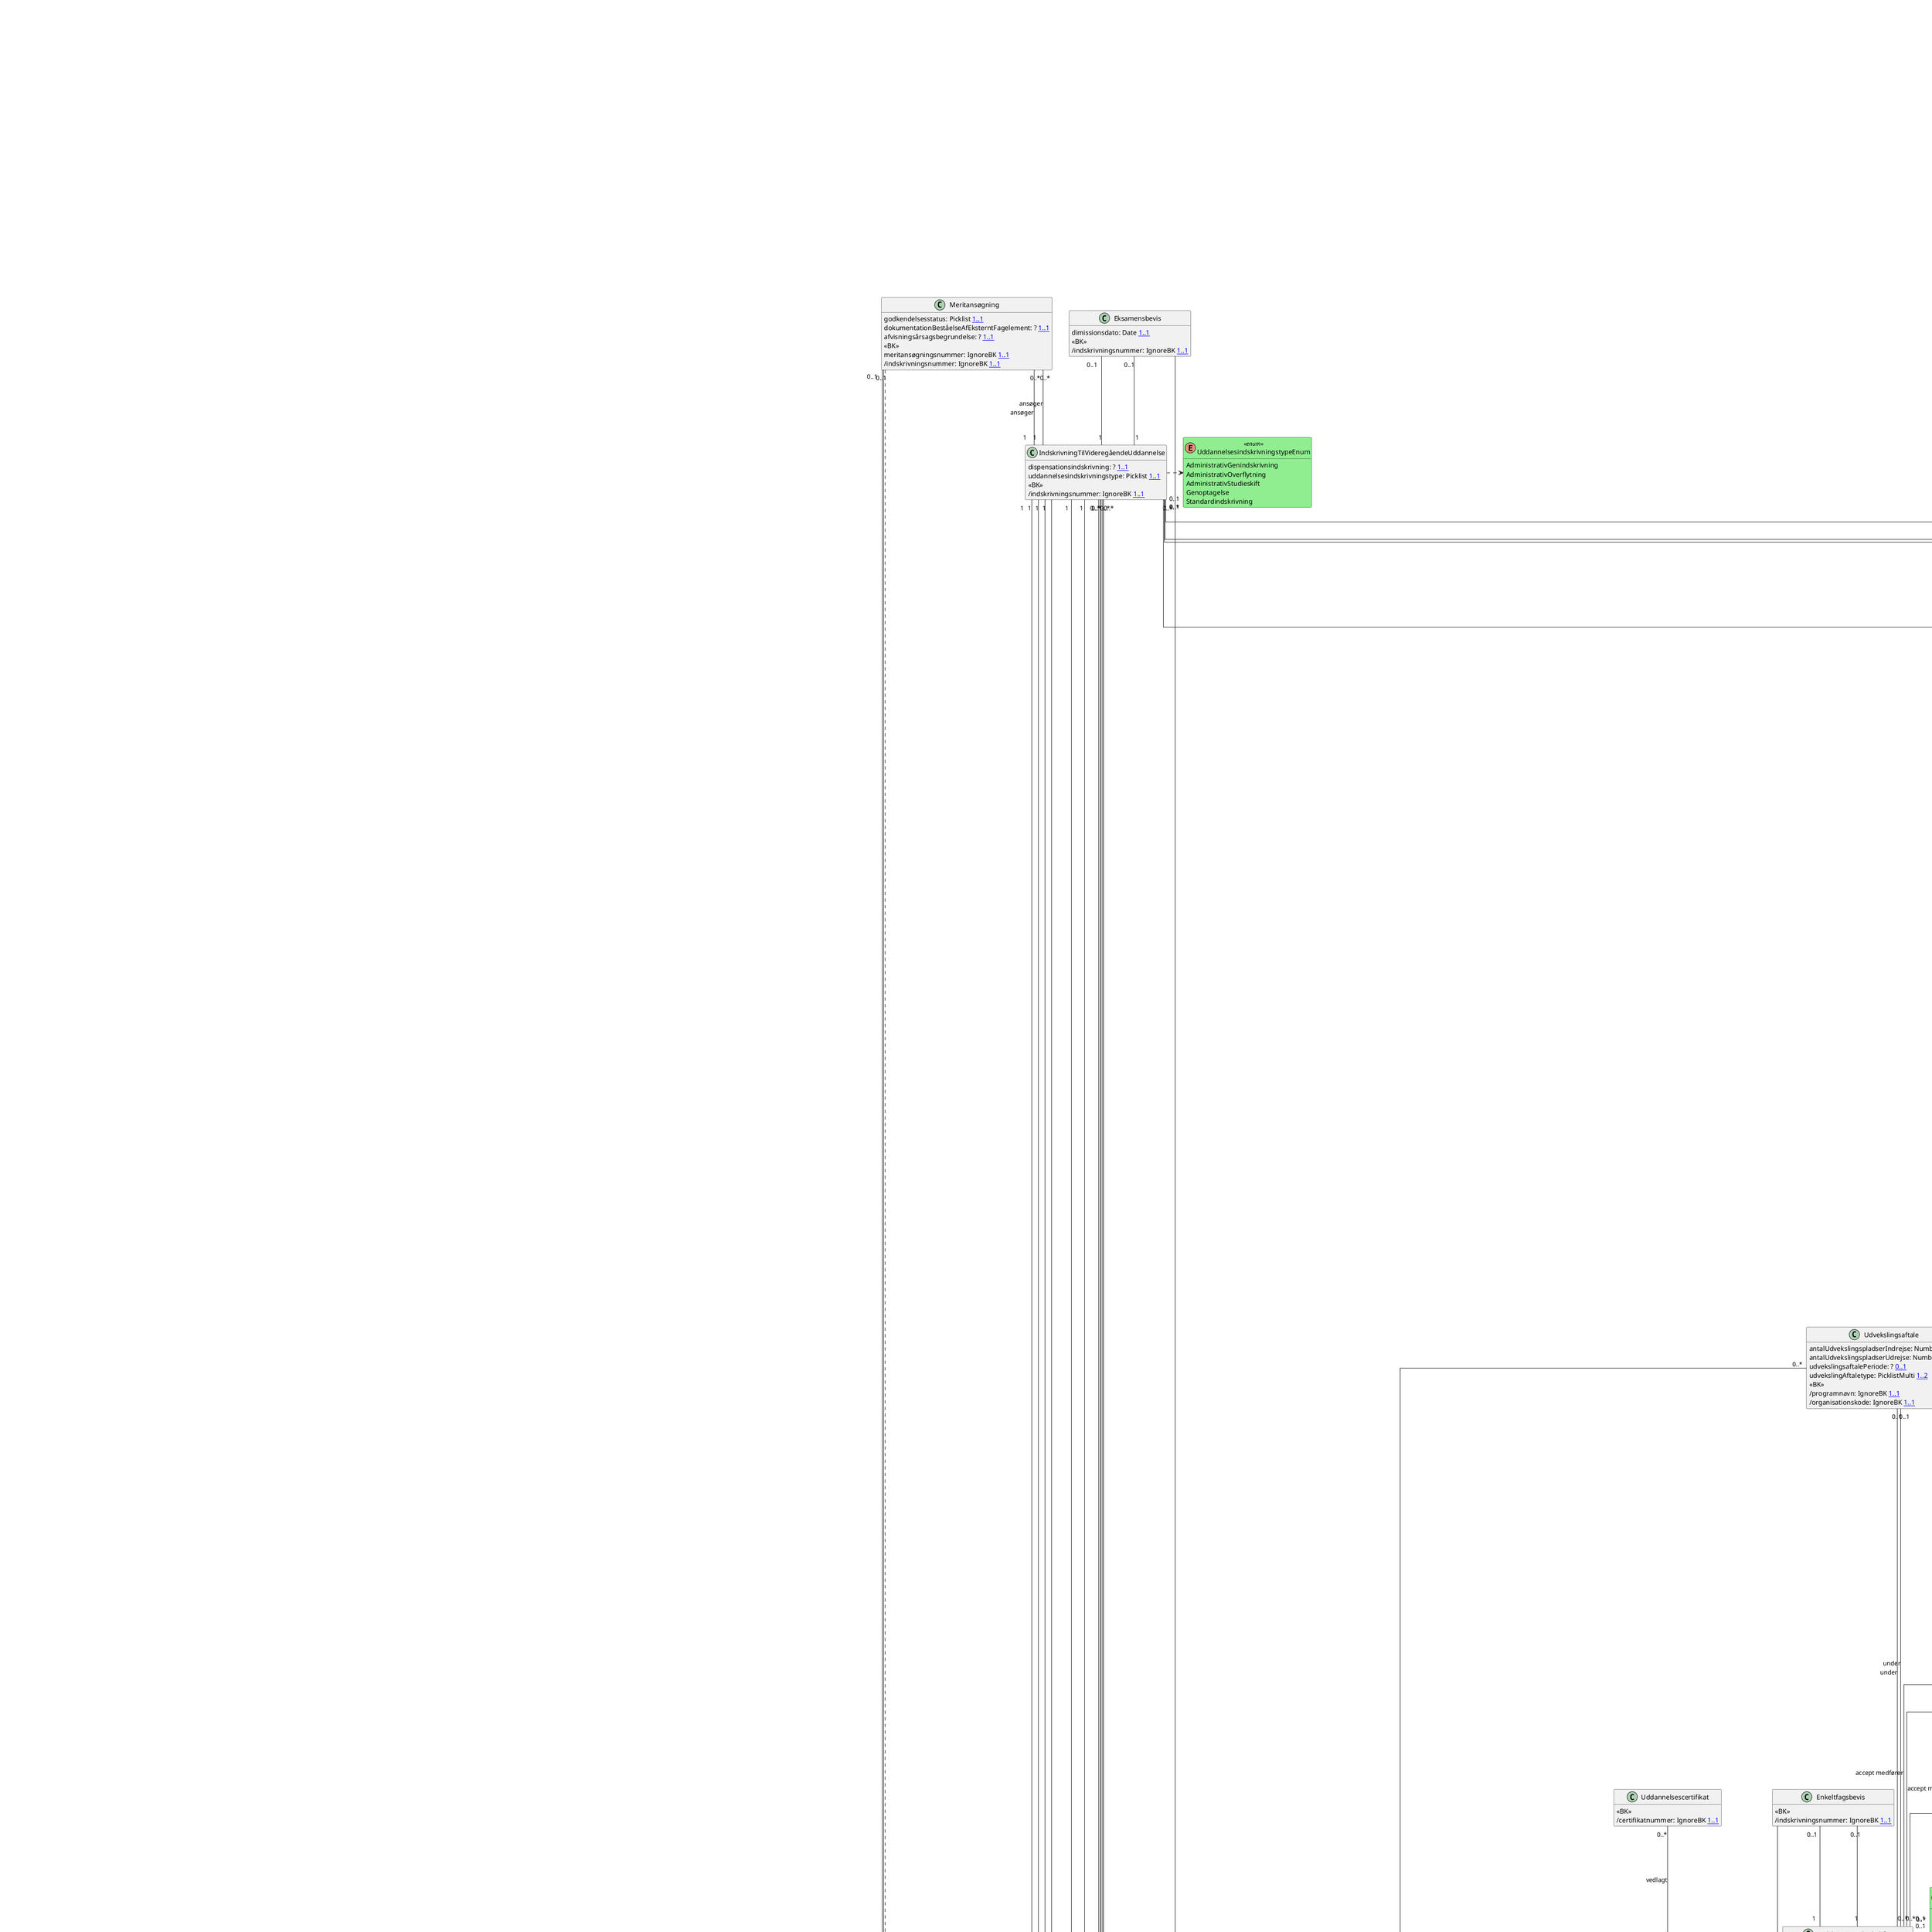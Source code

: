 @startuml main
Title SIS Information Model
hide empty members
skinparam linetype ortho
skinparam class {
    BackgroundColor<<enum>> #lightgreen
}

!startsub 1_2_Videregaaende_uddannelse
class VideregåendeUddannelse {
  fagbetegnelse: ? [[1..1]]
  /grad: Calculated [[1..1]]
  tilrettelæggelsesform: PicklistMulti [[1..2]]
  normeretStudietid: Number.1 [[1..*]]
  ECTS-point: Number.1 [[1..*]]
  optagelseskode: Text80 [[0..*]]
  aktivitetsgruppekode: Text80 [[1..*]]
  uddannelsesbetegnelseLatinHankøn: ? [[1..1]]
  uddannelsesbetegnelseDansk: ? [[1..1]]
  uddannelsesbetegnelseEngelsk: ? [[1..1]]
  uddannelsestype: PicklistMulti [[1..*]]
  uddannelsesKaldenavn: Text80 [[0..1]]
  uddannelsessystem: Picklist [[1..1]]
  uddannelsesbetegnelseLatinHunkøn: ? [[1..1]]
  sidsteStudiestartsdato: Date [[0..1]]
  /uddannelsesniveau: Calculated [[1..1]]
  /taxameterindplacering: Calculated [[1..*]]
  godkendtSprog: Picklist [[1..1]]
  læringsudbytte: ? [[1..1]]
  erElæringsuddannelse: Checkbox [[1..1]]
  <<BK>>
  uddannelsesId: AutoNum [[1..1]]
}

class Fagområde {
  videnskabeligtHovedområde: Picklist [[1..1]]
  fagområdenavn: Text80 [[1..1]]
  <<BK>>
  fagområdekode: AutoNum [[1..1]]
}

class UddannelsesansvarligEnhed {
  ansvarsfordeling: ? [[1..1]]
  <<BK>>
  orgEnhedAnsvarsrolle: Picklist [[1..1]]
  /orgEnhedId: IgnoreBK [[1..1]]
  /uddannelsesId: IgnoreBK [[1..1]]
}

class Censorkorps {
  censorkorpsNavn: Text80 [[1..1]]
}

class Uddannelse {
  uddannelseskode: Text80 [[1..1]]
  uddannelsesnavn: Text80 [[1..1]]
}

class UddannelsesansvarligPerson {
  orgPersonAnsvarsrolle: Picklist [[1..1]]
  <<BK>>
  /uddannelsesId: IgnoreBK [[1..1]]
  /orgPersonNavn: IgnoreBK [[1..1]]
  /medlemskabkode: IgnoreBK [[1..1]]
}

class InstitutionsRegister {
  registerNavn: Text80 [[1..1]]
}

class RegisterRegistrering {
  institutionsregisterKode: Text80 [[1..1]]
  institutionsregisterNavn: Text80 [[1..1]]
}

class DanskInstitutionsRegisterRegistrering {
  Institutionstype3kode: Text80 [[1..1]]
  Institutionstype3: ? [[1..1]]
  Enhedsart kode: Text80 [[1..1]]
  Enhedsart tekst: TekstLong [[1..1]]
  email: ? [[1..1]]
  cvr: ? [[1..1]]
}

enum UddannelsesniveauEnum <<enum>> {
  niveau8
  niveau5
  niveau6
  niveau7
  niveau4
}

enum UddannelsestypeEnum <<enum>> {
  akademiskOverbygningsuddannelse
  kandidatuddannelse
  masteruddannelse
  bacheloruddannelse
  kandidatuddannelseErasmusMundusJointMaster
  akademiuddannelse
  diplomuddannelse
  professionsbachelor-uddannelse
  erhvervsakademiuddannelse
  masteruddannelseFleksibel
  Ph.d.-uddannelse
  diplomuddannelseFleksibel
  kandidatuddannelseErhvervskandidat
  akademiuddannelseFleksibel
  akademiskOverbygningsuddannelse.akademiskErhvervsuddannelse
}

enum TilrettelæggelsesformEnum <<enum>> {
  påHeltid
  påDeltid
}

enum VidenskabeligtHovedområdeEnum <<enum>> {
  teologi
  naturvidenskab
  humaniora
  sundhedsvidenskab
  tekniskVidenskab
  samfundsvidenskab
}

enum UddannelsessystemEnum <<enum>> {
  ordinæreUddannelsessystem
  efter-OgVidereuddannelsessystemet
}

enum GradEnum <<enum>> {
  akademigrad
  akademiskOverbygningsgrad
  bachelorgrad
  diplomgrad
  erhvervsakademigrad
  kandidatgrad
  mastergrad
  professionsbachelorgrad
  ph.d.-grad
}

VideregåendeUddannelse "0..*" --  "1..*" Fagområde : hører under
UdbudtVideregåendeUddannelse "0..*" --  "1" VideregåendeUddannelse : udbud af
UddannelsesansvarligEnhed "0..*" --  "1" OrgEnhed : ansvarlig enhed
VideregåendeUddannelse "1" --  "1..*" Studieordning
VideregåendeUddannelse "0..*" --  "1..*" GodkendtUdbudssted : godkendt til udbud ved
UddannelsesansvarligEnhed "1..*" --  "1" VideregåendeUddannelse
StudieforløbFagelementgruppering "0..*" --  "0..1" Fagområde : henføres til
VideregåendeUddannelse "0..*" --  "1" Censorkorps : ansvarligt censorkorps
AdgangsgivendeUddannelse "0..*" --  "1" Uddannelse
Uddannelse "0..*" --  "0..*" Uddannelsesinstitution : samarbejdspartner
VideregåendeUddannelse "0..*" --  "1" Universitet : udbyder
Fagelement "0..*" --  "0..1" VideregåendeUddannelse : defineret i
UddannelsesansvarligPerson "0..*" --  "0..1" OrgPerson
UddannelsesansvarligPerson "0..*" --  "1" VideregåendeUddannelse
VideregåendeUddannelse "0..*" --  "0..*" Censorkorps : tværfakultært censorkorps
UddannelsesansvarligPerson "0..*" --  "0..1" Medlemskab
RegisterRegistrering "0..*" --  "1" InstitutionsRegister
Uddannelsesinstitution "1" --  "0..*" RegisterRegistrering
VideregåendeUddannelse "1" --  "0..*" TidligereOptag
DanskInstitutionsRegisterRegistrering "0..*" --  "0..1" DanskInstitutionsRegisterRegistrering : hovedinstitution
RegisterRegistrering "1" --  "0..1" GodkendtUdbudssted
DanskInstitutionsRegisterRegistrering "0..*" --  "0..1" DanskAdresse
VideregåendeUddannelse --|>  Uddannelse
GymnasialUddannelse --|>  Uddannelse
DanskInstitutionsRegisterRegistrering --|>  RegisterRegistrering
VideregåendeUddannelse .right.>  UddannelsestypeEnum
VideregåendeUddannelse .right.>  TilrettelæggelsesformEnum
Fagområde .right.>  VidenskabeligtHovedområdeEnum
VideregåendeUddannelse .right.>  UddannelsessystemEnum
UddannelsesansvarligEnhed .right.>  OrgEnhedAnsvarsrolleEnum
VideregåendeUddannelse .right.>  GradEnum
VideregåendeUddannelse .right.>  UddannelsesniveauEnum
VideregåendeUddannelse .right.>  SprogEnum
UddannelsesansvarligPerson .right.>  OrgPersonAnsvarsrolleEnum
!endsub

!startsub 1_3_1_Studieordning
class Studieordning {
  overgangsbestemmelse: ? [[1..1]]
  studieordningsikrafttrædelsesdato: Date [[1..1]]
  studieordningsophørsdato: Date [[0..1]]
  studieordningshjemmel: ? [[1..1]]
  adgangskrav: ? [[1..1]]
  studieordningsbeskrivelse: TekstLong [[1..1]]
  <<BK>>
  studieordningskode: AutoNum [[1..1]]
}

class Studieforløb {
  maksimalStudietid: Number.0 [[1..1]]
  ECTS-point: Number.1 [[1..1]]
  normeretStudietid: Number.1 [[1..1]]
  studieforløbsnavn: Text80 [[1..1]]
  studieforløbsbeskrivelse: TekstLong [[1..1]]
  studieforløbstype: Picklist [[1..1]]
  afsluttendeUddannelseskode: Text80 [[1..1]]
  fagprofilTitelEngelsk: Text80 [[0..1]]
  fagprofilTitelDansk: Text80 [[0..1]]
  kompetenceprofilDansk: ? [[1..1]]
  kompetenceprofilEngelsk: ? [[1..1]]
  sidsteUdbudsdato: Date [[0..1]]
  medPropædeutik: Checkbox [[1..1]]
  <<BK>>
  studieforløbskode: AutoNum [[1..1]]
}

class Studieordningsregel {
  studieordningsregeltype: Picklist [[1..1]]
  studieordningsregelbeskrivelse: TekstLong [[1..1]]
  <<BK>>
  /studieordningskode: IgnoreBK [[1..1]]
  studieordningsregelnr: ? [[1..1]]
}

class DiplomaSupplement {
  erhvervsmæssigStatus: Checkbox [[1..1]]
  karakterbeskrivelse: TekstLong [[1..1]]
  uddannelsesdetaljer: ? [[1..1]]
  uddannelsesinstitutionStatusOgAkkreditering: ? [[1..1]]
  undervisningsOgEksamenssprog: ? [[1..1]]
  videreuddannelseNiveau: ? [[1..1]]
  <<BK>>
  /studieforløbskode: IgnoreBK [[1..1]]
}

class Studieforløbsperiode {
  studieforløbsperiodenavn: Text80 [[1..1]]
  studieforløbsperiodeOmfang: Number.1 [[1..1]]
  <<BK>>
  studieforløbsperiodeRækkefølgeNr: ? [[1..1]]
  /studieforløbskode: IgnoreBK [[1..1]]
}

class AdgangsgivendeUddannelse {
  medRetskrav: Checkbox [[1..1]]
}

class Forløbsprøve {
  forløbsprøvetype: Picklist [[1..1]]
  beståelsesfrist: Date [[1..1]]
  <<BK>>
  /studieforløbskode: IgnoreBK [[1..1]]
  forløbsprøvenr: ? [[1..1]]
}

enum StudieforløbstypeEnum <<enum>> {
  delAfSidefag
  fællesuddannelse
  standardforløb
  delAfTilvalg
  to-fagliguddannelse
  akademiskErhvervsoverbygning
  deltidstilrettelagt
  erhvervskandidat
  fagprofilforløb
}

enum StudieordningsregeltypeEnum <<enum>> {
  tidsgrænseregel
  tilmeldingsregel
  prøveresultatregel
  optagelsesregel
  planlægningsregel
  beståregel
  forudsætningsregel
}

enum ForløbsprøvetypeEnum <<enum>> {
  førsteårsprøve
  studiestartsprøve
}

Studieordningsregel "1..*" --  "1" Studieordning
Studieforløb "1..*" --  "1" Studieordning
UdbudtVideregåendeUddannelse "0..*" --  "1" Studieordning : udbudt studieordning
VideregåendeUddannelse "1" --  "1..*" Studieordning
IndskrivningTilVideregåendeUddannelse "0..*" --  "1" Studieordning : indskrevet til
IndskrivningTilVideregåendeUddannelse "0..*" --  "0..1" Studieforløb : valgt forløb
Studieforløb "1" --  "0..*" StudieforløbFagelementgruppering
Studieforløb "0..1" --  "0..*" GrupperingAfFagelement : sidefag / tilvalg indlånt til
Studieforløb "1" --  "1..*" Studieforløbsperiode : opdelt i
Studieforløbsperiode "1" --  "0..*" FagelementgrupperingIStudieforløbsperiode
Studieforløbsperiode "1" --  "0..*" FagelementIStudieforløbsperiode
AdgangsgivendeUddannelse "0..*" --  "1" Uddannelse
Studieordning "1" --  "1..*" AdgangsgivendeUddannelse : giver adgang til 
StudieforløbFagelement "1..*" --  "1" Studieforløb
Studieforløb "1" --  "0..*" Forløbsprøve
PersonligForløbsprøve "0..*" --  "1" Forløbsprøve
Studieordningsregel "0..*" --  "0..*" Studiedispensation
Studieforløb "1" --  "1" DiplomaSupplement
Studieforløb "1" --  "0..*" UdbudtStudieforløb
Studieforløb .right.>  StudieforløbstypeEnum
Studieordningsregel .right.>  StudieordningsregeltypeEnum
Forløbsprøve .right.>  ForløbsprøvetypeEnum
!endsub

!startsub 1_4_1_Fagelement
class Fagelement {
  ECTS-point: Number.1 [[1..1]]
  læringsmål: ? [[1..1]]
  fagelementnavn: Text80 [[1..1]]
  udbudsfrekvens: ? [[1..1]]
  aktivitetsgruppekode: Text80 [[1..1]]
  uddannelsesniveau: Calculated [[0..1]]
  afviklingssprog: Picklist [[1..1]]
  erRessourceudløsende: Checkbox [[1..1]]
  sidsteUdbudsDato: Date [[0..1]]
  fagelementtype: Picklist [[1..1]]
  kontraktSkalUdarbejdes: ? [[1..1]]
  <<BK>>
  fagelementkode: AutoNum [[1..1]]
}

class Fagelementemne {
  fagelementemnenavn: Text80 [[1..1]]
  <<BK>>
  fagelementemnekode: AutoNum [[1..1]]
}

class FagelementansvarligEnhed {
  ansvarsfordeling: ? [[1..1]]
  <<BK>>
  orgEnhedAnsvarsRolle: Picklist [[1..1]]
  /orgEnhedId: IgnoreBK [[1..1]]
  /fagelementkode: IgnoreBK [[1..1]]
}

class FagelementansvarligPerson {
  <<BK>>
  orgPersonAnsvarsRolle: Picklist [[1..1]]
  /organisationskode: IgnoreBK [[1..1]]
  /personkode: IgnoreBK [[1..1]]
  /fagelementkode: IgnoreBK [[1..1]]
}

class ÆkvivalerendeFaglighed {
  <<BK>>
  /fagelementkode: IgnoreBK [[1..1]]
}

class OverlappendeFaglighed {
  <<BK>>
  /fagelementkode: IgnoreBK [[1..1]]
  /overlappendeFagelementkode: IgnoreBK [[1..1]]
}

enum AfsluttendeOpgavetypeEnum <<enum>> {
  kandidatspeciale
  masterprojekt
  bachelorprojekt
  afsluttendeprojekt
  diplomprojekt
  akademiskOverbygningsprojekt
}

enum FagelementTypeEnum <<enum>> {
  Projektopgave
  Praktik
  ProjektorienteretForløb
  FagspecifiktKursus
  KortKursus
  Kursus
  SærskiltModul
  IndtægtdækketVirksomhedskursus
  AfsluttendeOpgave
  SupplerendeECTS
}

Læringsaktivitet "0..*" --  "1" Fagelement
Prøve "1" --  "1" Fagelement
Fagelement "1" --  "0..*" UdbudtFagelement : udbudt som
Fagelement "1" --  "0..*" FagelementansvarligEnhed : rolle
FagelementansvarligPerson "0..*" --  "1" Fagelement : rolle
Fagelement "0..*" --  "0..*" Fagelementemne
FagelementansvarligPerson "0..*" --  "0..1" Ansat
FagelementansvarligEnhed "0..*" --  "1" OrgEnhed
ÆkvivalerendeFaglighed "0..1" --  "1" Fagelement : har 
Fagelement "1" --  "0..*" PersonligtFagelement
Fagelement "1" --  "0..*" FagelementIFagelementgruppering
Fagelement "1" --  "0..*" OverlappendeFaglighed : med 
StudieforløbFagelement "0..*" --  "1" Fagelement
Fagelement "0..*" --  "0..1" VideregåendeUddannelse : defineret i
OverlappendeFaglighed "0..*" --  "1" Fagelement : har
FagelementansvarligPerson "0..*" --  "0..1" Medlemskab
Fagelement .right.>  SprogEnum
FagelementansvarligPerson .right.>  OrgPersonAnsvarsrolleEnum
FagelementansvarligEnhed .right.>  OrgEnhedAnsvarsrolleEnum
Fagelement .right.>  UddannelsesniveauEnum
Fagelement .right.>  FagelementTypeEnum
!endsub

!startsub 1_5_Gruppering_af_fagelement
class GrupperingAfFagelement {
  fagelementgrupperingsformål: ? [[1..1]]
  fagelementgrupperingsnavn: Text80 [[1..1]]
  fagelementgrupperingstype: Picklist [[0..1]]
  prioriteringVedTilmelding: Number.0 [[1..1]]
  <<BK>>
  fagelementgrupperingskode: AutoNum [[1..1]]
}

class FagelementIFagelementgruppering {
  rækkefølgePåBevis: ? [[0..1]]
  medtagesPåBevis: Checkbox [[1..1]]
  <<BK>>
  /fagelementgrupperingskode: IgnoreBK [[1..1]]
  /fagelementkode: IgnoreBK [[1..1]]
}

enum FagelementgrupperingstypeEnum <<enum>> {
  centralfag
  sidefag
  tilvalgsfag
  fagpakke
  propædeutik
}

GrupperingAfFagelement "0..*" --  "0..*" GrupperingAfFagelement
GrupperingAfFagelement "1" --  "0..*" PersonligFagelementgruppering
GrupperingAfFagelement "1" --  "0..*" StudieforløbFagelementgruppering
GrupperingAfFagelement "1" --  "0..*" FagelementIFagelementgruppering
Fagelement "1" --  "0..*" FagelementIFagelementgruppering
Studieforløb "0..1" --  "0..*" GrupperingAfFagelement : sidefag / tilvalg indlånt til
StudieforløbFagelement "0..*" --  "0..1" FagelementIFagelementgruppering
GrupperingAfFagelement .right.>  FagelementgrupperingstypeEnum
!endsub

!startsub 3_1_1_Udbudt_fagelement
class UdbudtFagelement {
  kapacitetMinimum: Number.0 [[0..1]]
  fagelementvarighed: Number.1 [[1..1]]
  kapacitetMaximum: Number.0 [[0..1]]
  anbefaledeFagligeForudsætninger: ? [[0..1]]
  anbefaletLitteratur: ? [[0..1]]
  feedbackform: PicklistMulti [[0..*]]
  arbejdsbelastning: ? [[1..1]]
  fagligeKrav: ? [[0..1]]
  afviklingssprog: Picklist [[1..1]]
  udvælgelseskriterier: ? [[0..1]]
  <<BK>>
  /fagelementkode: IgnoreBK [[1..1]]
  /udbudsperiodekode: IgnoreBK [[1..1]]
  /udbudsstedkode: IgnoreBK [[1..1]]
}

class Skemagruppe {
  skemagruppeNavn: Text80 [[1..1]]
  skemagruppeBeskrivelse: TekstLong [[1..1]]
  <<BK>>
  skemagruppekode: AutoNum [[1..1]]
}

class UdbudtFagelementansvarligEnhed {
  ansvarsfordeling: ? [[1..1]]
  <<BK>>
  orgEnhedAnsvarsrolle: Picklist [[1..1]]
  /fagelementkode: IgnoreBK [[1..1]]
  /udbudsperiode: IgnoreBK [[1..1]]
  /udbudsstedkode: IgnoreBK [[1..1]]
  /orgEnhedId: IgnoreBK [[1..1]]
}

class UdbudtFagelementansvarligPerson {
  <<BK>>
  orgPersonAnsvarsrolle: IgnoreBK [[1..1]]
  /fagelementkode: IgnoreBK [[1..1]]
  /udbudsperiode: IgnoreBK [[1..1]]
  /udbudsstedkode: IgnoreBK [[1..1]]
  /personkode: IgnoreBK [[1..1]]
  /organisationskode: IgnoreBK [[1..1]]
}

enum FeedbackformEnum <<enum>> {
  lokalt defineret liste
}

UdbudtFagelement "0..*" --  "1" Udbudssted
UdbudtLæringsaktivitet "0..*" --  "1" UdbudtFagelement
Fagelement "1" --  "0..*" UdbudtFagelement : udbudt som
UdbudtFagelement "1" --  "0..*" TilmeldingTilUdbudtFagelement : tilmeldt til
UdbudtEnkeltfag "0..*" --  "1..*" UdbudtFagelement : udbudt som
UdbudtFagelementansvarligEnhed "0..*" --  "1" UdbudtFagelement
UdbudtFagelement "1" --  "1..*" UdbudtPrøve
UdbudtFagelement "0..*" --  "0..1" Skemagruppe
UdbudtFagelement "1" --  "0..*" UdbudtFagelementansvarligPerson
UdbudtFagelementansvarligEnhed "0..*" --  "1" OrgEnhed
UdbudtFagelementansvarligPerson "0..*" --  "0..1" Ansat
UdbudtFagelement "0..*" --  "1" Udbudsperiode
UdbudtFagelementansvarligPerson "0..*" --  "0..1" Medlemskab
UdbudtFagelement .right.>  FeedbackformEnum
UdbudtFagelement .right.>  SprogEnum
UdbudtFagelementansvarligPerson .right.>  OrgPersonAnsvarsrolleEnum
UdbudtFagelementansvarligEnhed .right.>  OrgEnhedAnsvarsrolleEnum
!endsub

!startsub 3_2_1_Tilmelding_til_udbudt_fagelement
class TilmeldingTilUdbudtFagelement {
  afgjortAf: ? [[1..1]]
  afgørelsesdato: Date [[1..1]]
  tilmeldingsstatus: Picklist [[1..1]]
  tilmeldingsprioritet: Number.0 [[0..1]]
  tilmeldingsafvisningsårsag: Picklist [[0..1]]
  anmodningstidspunkt: Number.1 [[1..1]]
  <<BK>>
  /fagelementkode: IgnoreBK [[1..1]]
  /udbudsperiodekode: IgnoreBK [[1..1]]
  /indskrivningsnummer: IgnoreBK [[1..1]]
  /udbudsstedkode: IgnoreBK [[1..1]]
}

class FrameldingFraUdbudtFagelement {
  frameldingsdato: Date [[1..1]]
  frameldtAf: ? [[1..1]]
  frameldingsårsag: Picklist [[1..1]]
  <<BK>>
  /fagelementkode: IgnoreBK [[1..1]]
  /udbudsperiode: IgnoreBK [[1..1]]
  /indskrivningsnummer: IgnoreBK [[1..1]]
  /udbudsstedkode: IgnoreBK [[1..1]]
}

class Aftalegrundlag {
  opgaveformulering: ? [[0..1]]
  afleveringsfrist: Date [[0..1]]
  vejledningsplan: ? [[0..1]]
  aftaleperiode: ? [[0..1]]
  praktiskeForhold: TekstLong [[0..1]]
  lønnetPraktik: ? [[1..1]]
  fortrolighed: ? [[1..1]]
  aftaletype: Picklist [[1..1]]
  <<BK>>
  aftalegrundlagsnummer: AutoNum [[1..1]]
}

class TilmeldingTilUdbudtLæringsaktivitet {
  tilmeldingsstatus: Picklist [[1..1]]
  <<BK>>
  /fagelementkode: IgnoreBK [[1..1]]
  /indskrivningsnummer: IgnoreBK [[1..1]]
  /udbudsperiodekode: IgnoreBK [[1..1]]
  /udbudsstedskode: IgnoreBK [[1..1]]
  /læringsaktivitetsnummer: IgnoreBK [[1..1]]
  /læringsaktivitetsstartdato: IgnoreBK [[1..1]]
}

enum TilmeldingsstatusEnum <<enum>> {
  afventerBehandling
  tilmeldt
  frameldt
  påVenteliste
  tilmeldtBetinget
  afvist
  påVentelisteBetinget
  annulleret
}

enum TilmeldingsafvisningsårsagEnum <<enum>> {
  tabtLodtrækning
  kravIkkeOpfyldt
  ingenLedigePladser
  betalingIkkeModtaget
}

enum FagelementFrameldingsårsagEnum <<enum>> {
  aflysning
  dispensation
  merit
  udvekslingsophold
  karantæne
}

enum AftaletypeEnum <<enum>> {
  lokalt defineret liste
}

Prøvetilmelding "1..*" --  "1" TilmeldingTilUdbudtFagelement
UdbudtFagelement "1" --  "0..*" TilmeldingTilUdbudtFagelement : tilmeldt til
TilmeldingTilUdbudtFagelement "1" --  "0..1" FrameldingFraUdbudtFagelement
TilmeldingTilUdbudtFagelement "1" --  "0..*" Holdønske : tilmelding kan indeholde holdønsker
TilmeldingTilUdbudtFagelement "0..*" --  "1" PersonligtFagelement
TilmeldingTilUdbudtFagelement "0..*" --  "0..1" Aftalegrundlag
Aftalegrundlag "0..*" --  "0..1" EksternKontakt : ekstern vejleder
Aftalegrundlag "0..*" --  "1" Ansat : akademisk vejleder
Aftalegrundlag "0..*" --  "0..*" Ansat : akademisk medvejleder
Aftalegrundlag "0..*" --  "0..1" Eksamensgruppe : ønsket eksamensgruppe
Aftalegrundlag "0..1" --  "0..1" EksterntOphold
Aftalegrundlag "0..*" --  "0..*" Organisation
TilmeldingTilUdbudtFagelement "1" --  "0..*" TilmeldingTilUdbudtLæringsaktivitet
TilmeldingTilUdbudtLæringsaktivitet "0..*" --  "1..*" Hold : holdplacering
TilmeldingTilUdbudtLæringsaktivitet "0..*" --  "1" UdbudtLæringsaktivitet
TilmeldingTilUdbudtFagelement .right.>  TilmeldingsstatusEnum
TilmeldingTilUdbudtFagelement .right.>  TilmeldingsafvisningsårsagEnum
TilmeldingTilUdbudtLæringsaktivitet .right.>  TilmeldingsstatusEnum
FrameldingFraUdbudtFagelement .right.>  FagelementFrameldingsårsagEnum
Aftalegrundlag .right.>  AftaletypeEnum
!endsub

!startsub 1_4_3_Laeringsaktivitet
abstract Læringsaktivitet {
}

class Undervisning {
  undervisningsform: Picklist [[1..1]]
}

class Praktikophold {
}

class Projektarbejde {
}

class FagligVejledning {
}

class ProjektorienteretOphold {
}

enum UndervisningsformEnum <<enum>> {
  Lokalt defineret værdiliste
}

Undervisning --|>  Læringsaktivitet
Praktikophold --|>  Læringsaktivitet
ProjektorienteretOphold --|>  Læringsaktivitet
Projektarbejde --|>  Læringsaktivitet
FagligVejledning --|>  Læringsaktivitet
Undervisning .right.>  UndervisningsformEnum
!endsub

!startsub 1_4_2_Proeve
class Prøve {
  eksamensforudsætninger: ? [[0..*]]
  prøvetype: Picklist [[1..1]]
  <<BK>>
  /fagelementkode: IgnoreBK [[1..1]]
}

class Prøvevariant {
  eksamenssprog: Picklist [[1..1]]
  prøvevariantNavn: Text80 [[1..1]]
  censurform: Picklist [[1..1]]
  bedømmelsesform: Picklist [[1..1]]
  <<BK>>
  prøvevariantkode: AutoNum [[1..1]]
  /fagelementkode: IgnoreBK [[1..1]]
  /prøveaktivitetsnr: IgnoreBK [[1..1]]
}

class Prøveemne {
  prøveemnenavn: Text80 [[1..1]]
  <<BK>>
  prøveemnekode: AutoNum [[1..1]]
}

class Prøvebegivenhed {
  prøvebegivenhedsvarighed: Number.1 [[1..1]]
  prøvebegivenhedsform: Picklist [[1..1]]
  erGruppeprøve: Checkbox [[1..1]]
  forberedelsestid: Number.1 [[0..1]]
  eksamensspørgsmålstype: Picklist [[0..1]]
  særligePraktiskeForhold: TekstLong [[0..1]]
  hjælpemidlerVedPrøvebegivenhed: PicklistMulti [[0..*]]
  censornorm: ? [[1..1]]
  deltagelseskrav: ? [[0..1]]
  omfangskrav: Number.1 [[0..1]]
  afviklingsform: Picklist [[1..1]]
  bedømmelsesvægt: Percent [[0..1]]
  <<BK>>
  /prøvekode: IgnoreBK [[1..1]]
  /prøvevariantkode: IgnoreBK [[1..1]]
  prøvebegivenhedskode: AutoNum [[1..1]]
  /prøveaktivitetsnr: IgnoreBK [[1..1]]
}

class Prøveaktivitet {
  delprøverækkefølge: ? [[0..1]]
  delprøvekaraktervægt: Percent [[0..1]]
  prøveaktivitetsNavn: Text80 [[0..1]]
  prøveaktivitetstype: Picklist [[1..1]]
  eksamenspensum: ? [[0..1]]
  <<BK>>
  /fagelementkode: IgnoreBK [[1..1]]
  prøveaktivitetsnr: ? [[1..1]]
}

enum BedømmelsesformEnum <<enum>> {
  7-trinskala
  bestået/ikke-bestået
}

enum CensurformEnum <<enum>> {
  eksternCensur
  internBedømmelse
  udenCensur
}

enum PrøvebegivenhedsformEnum <<enum>> {
  skriftligStedprøve
  mundtligPrøve
  undervisningsdeltagelse
  praktiskprøve
  hjemmeopgave
}

enum PrøveTypeEnum <<enum>> {
  Fageksamen
  LøbendePrøve
  AfsluttendeEksamen
}

enum EksamensspørgsmålstypeEnum <<enum>> {
  bundetEksamensspørgsmål
  fritEksamensspørgsmål
}

enum AfviklingsformEnum <<enum>> {
  fremmøde
  virtuelPrøvebegivenhed
}

enum PrøveaktivitetstypeEnum <<enum>> {
  delprøve
  prøve
}

enum HjælpemidlerVedPrøvebegivenhedEnum <<enum>> {
  Lokalt defineret værdiliste
}

Prøve "1" --  "0..*" UdbudtPrøve : udbudt som
Prøve "1" --  "1" Fagelement
Prøvetilmelding "0..*" --  "0..1" Prøveemne : valgt emne
UdbudtPrøve "0..*" --  "0..*" Prøveemne : mulige emner
Prøvebegivenhed "1..*" --  "1" Prøvevariant
UdbudtPrøvevariant "0..*" --  "1" Prøvevariant
Prøve "0..*" --  "0..*" Prøveemne : mulige emner
Prøve "1" --  "1..*" Prøveaktivitet
Prøveaktivitet "1" --  "1..*" Prøvevariant
UdbudtPrøveaktivitet "0..*" --  "1" Prøveaktivitet
Prøvebegivenhed "1" --  "0..*" UdbudtPrøvebegivenhed
Prøvevariant .right.>  SprogEnum
Prøvebegivenhed .right.>  PrøvebegivenhedsformEnum
Prøve .right.>  PrøveTypeEnum
Prøvebegivenhed .right.>  EksamensspørgsmålstypeEnum
Prøvebegivenhed .right.>  AfviklingsformEnum
Prøveaktivitet .right.>  PrøveaktivitetstypeEnum
Prøvevariant .right.>  BedømmelsesformEnum
Prøvevariant .right.>  CensurformEnum
Prøvebegivenhed .right.>  HjælpemidlerVedPrøvebegivenhedEnum
!endsub

!startsub 3_1_2_Udbudt_proeve
class UdbudtPrøvevariant {
  eksamenssprog: Picklist [[1..1]]
  censurform: Picklist [[0..1]]
  bedømmelsesform: Picklist [[0..1]]
  <<BK>>
  /fagelementkode: IgnoreBK [[1..1]]
  /prøveaktivitetskode: IgnoreBK [[1..1]]
  /udbudsperiodekode: IgnoreBK [[1..1]]
  /udbudsstedkode: IgnoreBK [[1..1]]
  /prøveperiodestartdato: IgnoreBK [[1..1]]
  /prøvevariantkode: IgnoreBK [[1..1]]
}

class UdbudtPrøvebegivenhed {
  prøvebegivenhedsvarighed: Number.1 [[1..1]]
  erGruppeprøve: Checkbox [[1..1]]
  omfangskrav: Number.1 [[1..1]]
  forberedelsestid: Number.1 [[1..1]]
  særligePraktiskeForhold: TekstLong [[1..1]]
  anonymEksamensbesvarelse: ? [[0..1]]
  eksamensgruppeMaxStr: ? [[0..1]]
  gruppedannelsesprincip: Picklist [[0..1]]
  hjælpemidlerVedPrøvebegivenhed: PicklistMulti [[0..*]]
  afleveringsfrist: Date [[0..1]]
  afviklingsform: Picklist [[1..1]]
  eksamensgruppeMinStr: ? [[0..1]]
  eksamensopgave: ? [[0..1]]
  <<BK>>
  /prøveaktivitetskode: IgnoreBK [[1..1]]
  /fagelementkode: IgnoreBK [[1..1]]
  /udbudsperiodekode: IgnoreBK [[1..1]]
  /udbudsstedkode: IgnoreBK [[1..1]]
  /prøvebegivenhedskode: IgnoreBK [[1..1]]
  /prøvevariantkode: IgnoreBK [[1..1]]
  /prøveperiodestartdato: IgnoreBK [[1..1]]
}

class Sameksamination {
  sameksaminationsnavn: Text80 [[1..1]]
}

class UdbudtPrøveaktivitet {
  eksamenspensum: ? [[0..1]]
  <<BK>>
  /fagelementkode: IgnoreBK [[1..1]]
  /udbudsstedkode: IgnoreBK [[1..1]]
  /udbudsperiodekode: IgnoreBK [[1..1]]
  /prøveaktivitetskode: IgnoreBK [[1..1]]
  /prøveperiodestartdato: IgnoreBK [[1..1]]
}

class UdbudtPrøve {
  <<BK>>
  /fagelementkode: IgnoreBK [[1..1]]
  /udbudsperiodekode: IgnoreBK [[1..1]]
  /udbudsstedkode: IgnoreBK [[1..1]]
  /prøveperiodestartdato: IgnoreBK [[1..1]]
}

class TidOgSted {
  tidsrum: Number.1 [[1..1]]
  sted: ? [[1..1]]
}

enum GruppedannelsesprincipEnum <<enum>> {
  dannesAfStuderende
  dannesAfAdministration
}

Prøve "1" --  "0..*" UdbudtPrøve : udbudt som
UdbudtPrøve "1" --  "0..*" Prøvetilmelding
UdbudtPrøve "0..*" --  "0..*" Prøveemne : mulige emner
UdbudtPrøvevariant "1" --  "1..*" UdbudtPrøvebegivenhed
UdbudtPrøvevariant "0..*" --  "1" Prøvevariant
UdbudtFagelement "1" --  "1..*" UdbudtPrøve
Sameksamination "0..1" --  "0..*" UdbudtPrøvebegivenhed : del af
UdbudtPrøve "0..*" --  "1" Prøveperiode
UdbudtPrøveaktivitet "1" --  "1..*" UdbudtPrøvevariant
UdbudtPrøve "1" --  "1..*" UdbudtPrøveaktivitet
UdbudtPrøveaktivitet "0..*" --  "1" Prøveaktivitet
Prøveaktivitetstilmelding "0..*" --  "1" UdbudtPrøvevariant : prøvevarianttilmelding
Prøveaktivitetstilmelding "0..*" --  "1" UdbudtPrøveaktivitet
Prøvebegivenhed "1" --  "0..*" UdbudtPrøvebegivenhed
PersonligPrøvebegivenhed "0..*" --  "1" UdbudtPrøvebegivenhed
UdbudtPrøvebegivenhed "0..*" --  "0..*" TidOgSted
PersonligPrøvebegivenhed "0..*" --  "0..1" TidOgSted
UdbudtPrøvebegivenhed .right.>  GruppedannelsesprincipEnum
UdbudtPrøvevariant .right.>  SprogEnum
UdbudtPrøvebegivenhed .right.>  AfviklingsformEnum
UdbudtPrøvebegivenhed .right.>  HjælpemidlerVedPrøvebegivenhedEnum
UdbudtPrøvevariant .right.>  CensurformEnum
UdbudtPrøvevariant .right.>  BedømmelsesformEnum
!endsub

!startsub 3_1_3_Udbudt_laeringsaktivitet
abstract UdbudtLæringsaktivitet {
}

class UdbudtUndervisning {
}

class UdbudtFagligVejledning {
}

class UdbudtPraktikophold {
}

class UdbudtProjektarbejde {
}

class UdbudtProjektorienteretOphold {
}

class Samlæsning {
  samlæsningsnavn: Text80 [[1..1]]
}

class UdbudtLæringsaktivitetsansvarligPerson {
  orgPersonAnsvarsrolle: Picklist [[1..1]]
}

UdbudtUndervisning "0..*" --  "0..1" Samlæsning
UdbudtLæringsaktivitetsansvarligPerson "0..*" --  "1" UdbudtLæringsaktivitet
UdbudtLæringsaktivitetsansvarligPerson "0..*" --  "0..1" Ansat
UdbudtLæringsaktivitetsansvarligPerson "0..*" --  "0..1" Medlemskab
UdbudtUndervisning --|>  UdbudtLæringsaktivitet
UdbudtFagligVejledning --|>  UdbudtLæringsaktivitet
UdbudtPraktikophold --|>  UdbudtLæringsaktivitet
UdbudtProjektarbejde --|>  UdbudtLæringsaktivitet
UdbudtProjektorienteretOphold --|>  UdbudtLæringsaktivitet
UdbudtLæringsaktivitetsansvarligPerson .right.>  OrgPersonAnsvarsrolleEnum
!endsub

!startsub 2_3_Studerende
class Studerende {
  studiemail: ? [[1..1]]
  branche: ? [[0..1]]
  /studieforholdsstadie: Calculated [[1..1]]
  <<BK>>
  studienummer: AutoNum [[1..1]]
}

class Ansat {
}

class Ansøger {
}

class EuropeanStudentIdentifier {
}

enum StudieforholdsstadieEnum <<enum>> {
  AktivStuderende
  KommendeStuderende
  Dimittend
  MidlertidigtBortvist
  TidligereStuderende
  Orlov
  PermanentBortvist
}

Studerende "1" --  "1..*" Indskrivning
Prøvetilmelding "0..*" --  "0..1" Ansat : valgt vejleder
PrøveforsøgMedBedømmelse "0..*" --  "1..*" Ansat : eksaminator
PrøveforsøgMedBedømmelse "0..*" --  "0..*" Ansat : medbedømmer
FagelementansvarligPerson "0..*" --  "0..1" Ansat
UdbudtFagelementansvarligPerson "0..*" --  "0..1" Ansat
Ansøger "1" --  "1..*" AnsøgningOmOptagelse : ansøger
Studerende "0..1" --  "1" OrgPerson : er
Aftalegrundlag "0..*" --  "1" Ansat : akademisk vejleder
Aftalegrundlag "0..*" --  "0..*" Ansat : akademisk medvejleder
OrgPerson "1" --  "0..1" Ansat : er
UdbudtLæringsaktivitetsansvarligPerson "0..*" --  "0..1" Ansat
UdbudtVideregåendeUddannelseOgEnkeltfag "0..*" --  "0..*" Ansat : faglig bedømmer for
Ansøger "0..1" --  "1" OrgPerson : er
PermanentPrøvedispensation "0..*" --  "1" Studerende
EuropeanStudentIdentifier "0..1" --  "1" Studerende
Studerende .right.>  StudieforholdsstadieEnum
!endsub

!startsub 3_2_2_Proevetilmelding
class Prøvetilmelding {
  tilmeldingstidspunkt: Number.1 [[1..1]]
  tilmeldtAf: ? [[1..1]]
  /prøveforsøgnr: Calculated [[1..1]]
  eksamensforudsætningOpfyldt: ? [[1..1]]
  /erFrameldtFraUdbudtprøve: Calculated [[1..1]]
  <<BK>>
  /udbudsperiodekode: IgnoreBK [[1..1]]
  /indskrivningsnummer: IgnoreBK [[1..1]]
  /fagelementkode: IgnoreBK [[1..1]]
  /udbudsstedkode: IgnoreBK [[1..1]]
  /prøveperiodestartdato: IgnoreBK [[1..1]]
}

class FrameldingFraUdbudtPrøveaktivitet {
  frameldingsdato: Date [[1..1]]
  frameldtAf: ? [[1..1]]
  frameldingsårsag: Picklist [[1..1]]
  <<BK>>
  /fagelementkode: IgnoreBK [[1..1]]
  /prøvevariantkode: IgnoreBK [[1..1]]
  /indskrivningsnummer: IgnoreBK [[1..1]]
  /udbudsperiodekode: IgnoreBK [[1..1]]
  /udbudsstedkode: IgnoreBK [[1..1]]
  /prøveforsøgnr: IgnoreBK [[1..1]]
  /udbudsperiodeStartdato: IgnoreBK [[1..1]]
}

class Eksamensgruppe {
  eksamensgruppeNavn: Text80 [[1..1]]
  <<BK>>
  eksamensgruppekode: AutoNum [[1..1]]
}

class Prøveaktivitetstilmelding {
  foreløbigOpgavetitel: Text80 [[0..1]]
  <<BK>>
  /fagelementkode: IgnoreBK [[1..1]]
  /indskrivningsnummer: IgnoreBK [[1..1]]
  /prøveforsøgnr: IgnoreBK [[1..1]]
  /prøveperiodestartdato: IgnoreBK [[1..1]]
  /udbudsperiodekode: IgnoreBK [[1..1]]
  /udbudsstedkode: IgnoreBK [[1..1]]
  /prøveaktivitetskode: IgnoreBK [[1..1]]
}

class PersonligPrøvebegivenhed {
  særligeprøvevilkår: Picklist [[1..1]]
  personligPrøvebegivenhedsdato: Date [[1..1]]
  eksamensbesvarelse: ? [[0..1]]
  <<BK>>
  /prøveperiodestartdato: IgnoreBK [[1..1]]
  /fagelementkode: IgnoreBK [[1..1]]
  /indskrivningsnummer: IgnoreBK [[1..1]]
  /prøveforsøgnr: IgnoreBK [[1..1]]
  /udbudsperiodekode: IgnoreBK [[1..1]]
  /udbudsstedkode: IgnoreBK [[1..1]]
  /prøveaktivitetskode: IgnoreBK [[1..1]]
}

enum særligeprøvevilkårEnum <<enum>> {
  Lokalt defineret værdiliste
}

enum PrøveFrameldingsÅrsagEnum <<enum>> {
  sygdom
  aflyst
  dispensation
}

UdbudtPrøve "1" --  "0..*" Prøvetilmelding
Prøvetilmelding "1..*" --  "1" TilmeldingTilUdbudtFagelement
Prøveaktivitetstilmelding "1" --  "0..1" FrameldingFraUdbudtPrøveaktivitet
Prøvetilmelding "0..*" --  "0..1" Prøveemne : valgt emne
Prøvetilmelding "0..*" --  "0..1" Ansat : valgt vejleder
Prøvetilmelding "1..*" --  "0..1" Eksamensgruppe : valgt eksamensgruppe
Aftalegrundlag "0..*" --  "0..1" Eksamensgruppe : ønsket eksamensgruppe
Prøvetilmelding "1" --  "0..*" Prøvedispensation
Prøveaktivitetstilmelding "0..*" --  "1" UdbudtPrøvevariant : prøvevarianttilmelding
Prøveaktivitetstilmelding "0..*" --  "1" UdbudtPrøveaktivitet
Prøveaktivitetsforsøg "0..1" --  "1" Prøveaktivitetstilmelding
Prøvetilmelding "1" --  "1..*" Prøveaktivitetstilmelding
PersonligPrøveaktivitet "1" --  "1..*" Prøveaktivitetstilmelding
Prøveaktivitetstilmelding "1" --  "1..*" PersonligPrøvebegivenhed
PrøveforsøgUdenBedømmelse "0..1" --  "1" PersonligPrøvebegivenhed
PersonligPrøvebegivenhed "0..*" --  "1" UdbudtPrøvebegivenhed
PersonligPrøvebegivenhed "0..*" --  "0..1" TidOgSted
PersonligPrøvebegivenhed .right.>  særligeprøvevilkårEnum
FrameldingFraUdbudtPrøveaktivitet .right.>  PrøveFrameldingsÅrsagEnum
!endsub

!startsub 9_0_Universitetets_struktur
class Udbudssted {
  udbudsstedNavn: Text80 [[1..1]]
  <<BK>>
  udbudsstedkode: AutoNum [[1..1]]
}

class OrgEnhed {
  Enhedsnavn: Text80 [[1..1]]
  /organisationskode: Calculated [[1..1]]
  P-nummer: Number.0 [[0..1]]
  <<BK>>
  orgEnhedId: AutoNum [[1..1]]
}

class OrgPerson {
  navnIOrganisation: Text80 [[0..1]]
  kommunikationssprog: Picklist [[1..1]]
  nationalitet: Picklist [[1..1]]
  orgEmail: ? [[1..1]]
  orgTelefonnr: ? [[1..1]]
  privatEmail: ? [[1..1]]
  privattelefonnr: ? [[1..1]]
  identitetsvalidering: ? [[1..1]]
  <<BK>>
  orgPersonNavn: Text80 [[1..1]]
  /organisationskode: IgnoreBK [[1..1]]
}

class Uddannelsesinstitution {
  uddannelsesinstitutionLand: Picklist [[1..1]]
  uddannelsesinstitutionNavn: Text80 [[1..1]]
  <<BK>>
  /organisationskode: IgnoreBK [[1..1]]
}

class Person {
  addresseringsnavn: Text80 [[1..1]]
  efternavn: Text80 [[1..1]]
  fornavne: Text80 [[1..1]]
  mellemnavne: Text80 [[1..1]]
  id: ? [[1..1]]
  navneOgAdressebeskyttelse: Text80 [[1..1]]
  fødselsdato: Date [[1..1]]
  <<BK>>
  personnummer: AutoNum [[1..1]]
}

class DanskAdresse {
  husnummer: Number.0 [[1..1]]
  dør: ? [[1..1]]
  etage: ? [[1..1]]
  vejnavn: Text80 [[1..1]]
  postnummer: Number.0 [[1..1]]
  <<BK>>
  darId: AutoNum [[1..1]]
}

abstract Adresse {
}

class GodkendtUdbudssted {
  godkendtUdbudsstedNavn: Text80 [[1..1]]
  <<BK>>
  godkendtUdbudsstedKode: AutoNum [[1..1]]
}

class Universitet {
}

class Organisation {
  cvr: ? [[1..1]]
  organisationNavn: Text80 [[1..1]]
  <<BK>>
  organisationskode: AutoNum [[1..1]]
}

class Statsborgerskab {
  cprLandenavn: Picklist [[1..1]]
  cprLandekode: Text80 [[1..1]]
}

class UdenlandskAdresse {
  adresse: ? [[1..1]]
  land: Picklist [[1..1]]
}

class PersonUdenCpr {
  fødselsdato: Date [[1..1]]
  navn: Text80 [[1..1]]
  <<BK>>
  konstrueretPersonnummer: AutoNum [[1..1]]
}

abstract GeneriskPerson {
}

class CprAdresse {
  bygningsnummer: Number.0 [[1..1]]
  bynavn: Text80 [[1..1]]
  cprKommunekode: Text80 [[1..1]]
  cprKommunenavn: Text80 [[1..1]]
  cprVejkode: Text80 [[1..1]]
  cprAdreses: ? [[1..1]]
  etage: ? [[1..1]]
  husnummer: Number.0 [[1..1]]
  postdistrikt: ? [[1..1]]
  postnummer: Number.0 [[1..1]]
  sideDoer: ? [[1..1]]
  vejadresseringsnavn: Text80 [[1..1]]
  darAdresse: ? [[1..1]]
}

class Medlemskab {
  medlemskabRolle: Checkbox [[1..1]]
  <<BK>>
  medlemskabkode: AutoNum [[1..1]]
}

enum SprogEnum <<enum>> {
  jf. iso 639
}

enum OrgEnhedAnsvarsrolleEnum <<enum>> {
  økonomiskAnsvarlig
  uddannelsesAnsvarlig
  producerendeAnsvarlig
  alumneAnsvarlig
}

enum GodkendelsesstatusEnum <<enum>> {
  godkendt
  afvist
  delvistGodkendt
  betingetGodkendt
  henlagt
  annulleret
  imødekommet
  ikkeImødekommet
}

enum LandEnum <<enum>> {
  jf. ISO 3166-1
}

enum OrgPersonAnsvarsrolleEnum <<enum>> {
  underviser
  akademiskVejleder
  kursusansvarlig
  laboratorieansvarlig
  studievejleder
  bevisunderskriver
}

UdbudtFagelement "0..*" --  "1" Udbudssted
UddannelsesansvarligEnhed "0..*" --  "1" OrgEnhed : ansvarlig enhed
UdbudtVideregåendeUddannelseOgEnkeltfag "0..*" --  "1" Udbudssted : primære udbudssted
AdgangsgivendeEksamen "0..*" --  "1" Uddannelsesinstitution : adgangsgivende inst.
UdbudtLæringsaktivitet "0..*" --  "1" Udbudssted
VideregåendeUddannelse "0..*" --  "1..*" GodkendtUdbudssted : godkendt til udbud ved
Uddannelsesinstitution "1" --  "0..*" Udbudssted
EksterntFagelement "0..*" --  "1" Uddannelsesinstitution : fra
PrøveforsøgMedBedømmelse "0..*" --  "0..*" OrgPerson : censor
GeneriskPerson "1" --  "0..*" OrgPerson : repræsenterer
FagelementansvarligEnhed "0..*" --  "1" OrgEnhed
UdbudtFagelementansvarligEnhed "0..*" --  "1" OrgEnhed
Uddannelsesinstitution "1" --  "0..*" Udvekslingsaftale : partner institution
OrgPerson "1" --  "0..*" Organisation : tilhører
Studerende "0..1" --  "1" OrgPerson : er
Person "1" --  "1..2" Statsborgerskab
EksternKontakt "0..*" --  "1" Organisation
Virksomhedsbetaling "0..*" --  "1" Organisation : debitor
Indskrivning "0..*" --  "0..1" Organisation : relevant arbejdsplads
EksterntOphold "0..*" --  "0..1" Uddannelsesinstitution
Uddannelsesinstitution "1" --  "0..*" Udvekslingsansøgning : fra
OrgPerson "1" --  "0..1" Ansat : er
OrgEnhed "0..*" --  "1" Organisation : tilhører
Uddannelse "0..*" --  "0..*" Uddannelsesinstitution : samarbejdspartner
VideregåendeUddannelse "0..*" --  "1" Universitet : udbyder
Aftalegrundlag "0..*" --  "0..*" Organisation
Udbudssted "0..*" --  "1" Adresse
OrgEnhed "0..1" --  "0..*" OrgEnhed : overordnet
OrgEnhed "0..*" --  "0..*" Adresse : fysiskAdresse
OrgPerson "0..*" --  "0..*" UdbudtVideregåendeUddannelseOgEnkeltfag : ekstern faglig bedømmer
HoldBegivenhedPerson "0..*" --  "1" OrgPerson
EksterntOphold "0..1" --  "0..1" Organisation : hos
Ansøger "0..1" --  "1" OrgPerson : er
Udbudssted "0..*" --  "1" GodkendtUdbudssted : hører under
Uddannelsesinstitution "1" --  "1..*" GodkendtUdbudssted
Universitet "1" --  "0..*" OrgPerson : tilhører
Medlemskab "0..*" --  "0..1" OrgPerson
Medlemskab "0..*" --  "1..*" OrgEnhed
UddannelsesansvarligPerson "0..*" --  "0..1" OrgPerson
UddannelsesansvarligPerson "0..*" --  "0..1" Medlemskab
Udvekslingsansøgning "0..*" --  "0..1" OrgPerson : ekstern kontakt
UdbudtLæringsaktivitetsansvarligPerson "0..*" --  "0..1" Medlemskab
UdbudtFagelementansvarligPerson "0..*" --  "0..1" Medlemskab
FagelementansvarligPerson "0..*" --  "0..1" Medlemskab
Uddannelsesinstitution "1" --  "0..*" RegisterRegistrering
RegisterRegistrering "1" --  "0..1" GodkendtUdbudssted
DanskInstitutionsRegisterRegistrering "0..*" --  "0..1" DanskAdresse
DanskAdresse --|>  Adresse
Universitet --|>  Uddannelsesinstitution
Uddannelsesinstitution --|>  Organisation
UdenlandskAdresse --|>  Adresse
Person --|>  GeneriskPerson
PersonUdenCpr --|>  GeneriskPerson
CprAdresse --|>  Adresse
Statsborgerskab .right.>  LandEnum
OrgPerson .right.>  LandEnum
UdenlandskAdresse .right.>  LandEnum
Uddannelsesinstitution .right.>  LandEnum
OrgPerson .right.>  SprogEnum
!endsub

!startsub 1_7_1_Udbudt_videregaaende_uddannelse
class UdbudtVideregåendeUddannelse {
  tilrettelæggelsesform: Picklist [[1..1]]
  kræverValgAfStudieforløb: Checkbox [[1..1]]
  optagelseskode: Text80 [[1..1]]
  <<BK>>
  /optagelsesperiodekode: IgnoreBK [[1..1]]
  /udbudsstedkode: IgnoreBK [[1..1]]
  /uddannelsesId: IgnoreBK [[1..1]]
}

abstract UdbudtVideregåendeUddannelseOgEnkeltfag {
}

class Optagelsesperiode {
  ansøgningsstartdato: Date [[1..1]]
  optagelsesperiodenavn: Text80 [[1..1]]
  uddannelsestype: Picklist [[1..1]]
  <<BK>>
  optagelsesperiodekode: AutoNum [[1..1]]
}

class Udbudshjemmel {
  udbudsform: Picklist [[1..1]]
  uddannelsessystem: Picklist [[1..1]]
  <<BK>>
  udbudshjemmelkode: AutoNum [[1..1]]
}

class Bogføringsoplysninger {
  beløb: Currency [[1..1]]
  bogføringsandel: Percent [[1..1]]
  <<BK>>
  bogføringskonto: ? [[1..1]]
  /betalingsmålgruppe: IgnoreBK [[0..1]]
  /prisreference: IgnoreBK [[1..1]]
  /periodekode: IgnoreBK [[0..1]]
}

class Pris {
  pris: Currency [[1..1]]
  prisbeskrivelse: Currency [[1..1]]
  <<BK>>
  betalingsmålgruppe: ? [[0..1]]
  prisreference: IgnoreBK [[1..1]]
  periodekode: IgnoreBK [[0..1]]
}

class Ansøgningsfrist {
  ansøgningsfrist: Date [[1..1]]
  svarfrist: Date [[1..1]]
}

class Studiestart {
  studiestartsdato: Date [[1..1]]
}

class UdbudtStudieforløb {
}

enum UdbudsformEnum <<enum>> {
  deltidsuddannelse
  heltidPåDeltid
  heltidsuddannelse
}

UdbudtVideregåendeUddannelse "0..*" --  "1" VideregåendeUddannelse : udbud af
UdbudtVideregåendeUddannelse "0..*" --  "1" Studieordning : udbudt studieordning
IndskrivningTilVideregåendeUddannelse "0..*" --  "1" UdbudtVideregåendeUddannelse : indskrevet på
PrioriteretUddannelse "0..*" --  "1" UdbudtVideregåendeUddannelse
Uddannelsesansøgning "0..*" --  "0..1" UdbudtVideregåendeUddannelse : placeret på venteliste til
UdbudtVideregåendeUddannelse "1" --  "0..*" TilbudOmStudiepladsPåUddannelse
Optagelsesperiode "1" --  "0..*" UdbudtVideregåendeUddannelseOgEnkeltfag
UdbudtVideregåendeUddannelse "0..*" --  "1" Udbudshjemmel
UdbudtVideregåendeUddannelseOgEnkeltfag "0..*" --  "0..*" Pris : har ansøgningsgebyr
Pris "1" --  "1..*" Bogføringsoplysninger
UdbudtVideregåendeUddannelseOgEnkeltfag "0..*" --  "0..*" Pris : har pris for deltagelse
UdbudtVideregåendeUddannelseOgEnkeltfag "0..*" --  "0..*" Pris : har optagelsesgebyr
Optagelsesperiode "1" --  "1..*" Ansøgningsfrist
Optagelsesperiode "0..*" --  "1..*" Studiestart
TilbudOmStudiepladsPåUddannelse "0..*" --  "1" Studiestart
Studiepladskapacitet "0..1" --  "0..1" UdbudtStudieforløb : kan have begrænset kapacitet
Studieforløb "1" --  "0..*" UdbudtStudieforløb
UdbudtVideregåendeUddannelse "1" --  "1..*" UdbudtStudieforløb
UdbudtVideregåendeUddannelse --|>  UdbudtVideregåendeUddannelseOgEnkeltfag
UdbudtVideregåendeUddannelse .right.>  TilrettelæggelsesformEnum
Udbudshjemmel .right.>  UdbudsformEnum
Udbudshjemmel .right.>  UddannelsessystemEnum
Optagelsesperiode .right.>  UddannelsestypeEnum
!endsub

!startsub 2_1_3_Indskrivning
abstract Adgangsgrundlag {
}

abstract Indskrivning {
}

class IndskrivningTilEnkeltfag {
  enkeltfagsindskrivningstype: Picklist [[1..1]]
  <<BK>>
  /indskrivningsnummer: IgnoreBK [[1..1]]
}

class IndskrivningTilVideregåendeUddannelse {
  dispensationsindskrivning: ? [[1..1]]
  uddannelsesindskrivningstype: Picklist [[1..1]]
  <<BK>>
  /indskrivningsnummer: IgnoreBK [[1..1]]
}

class AdgangsgivendeErhvervserfaring {
  adgangsgivendeErhvervserfaringVarighed: Number.1 [[1..1]]
  branche: ? [[1..1]]
  erhvervserfaringNavn: Text80 [[1..1]]
}

enum IndskrivningsstatusEnum <<enum>> {
  kommende
  aktiv
  pauseBarsel
  pauseOrlov
  udmeldtAfbrudt
  udmeldtBestået
  udmeldtBortvist
  pauseBortvist
  nedsatStudieaktivitet
}

enum EnkeltfagsindskrivningstypeEnum <<enum>> {
  AdgangskursusIndskrivning
  DeltidsEnkeltfagsIndskrivning
  FagspecifikkeKurserIndskrivning
  KorteKurserIndskrivning
  MeritIndskrivning
  MeritSidefagsIndskrivning
  MeritTilvalgsIndskrivning
  SærskiltModulIndskrivning
  TompladsIndskrivning
  UdvekslingsIndskrivning
  SuppleringsIndskrivning
}

enum UddannelsesindskrivningstypeEnum <<enum>> {
  AdministrativGenindskrivning
  AdministrativOverflytning
  AdministrativStudieskift
  Genoptagelse
  Standardindskrivning
}

UdbudtEnkeltfag "1..*" --  "0..*" IndskrivningTilEnkeltfag : indskrevet på
IndskrivningTilVideregåendeUddannelse "0..*" --  "1" UdbudtVideregåendeUddannelse : indskrevet på
IndskrivningTilVideregåendeUddannelse "0..*" --  "1" Studieordning : indskrevet til
IndskrivningTilVideregåendeUddannelse "0..*" --  "0..1" Studieforløb : valgt forløb
IndskrivningTilVideregåendeUddannelse "1" --  "1" PersonligtStudieforløb
Eksamensbevis "0..1" --  "1" IndskrivningTilVideregåendeUddannelse
Enkeltfagsbevis "0..1" --  "1" IndskrivningTilEnkeltfag
IndskrivningTilVideregåendeUddannelse "1" --  "0..*" AnsøgningOmForhåndsgodkendelse : ansøger
Meritansøgning "0..*" --  "1" IndskrivningTilVideregåendeUddannelse : ansøger
TilbudOmStudiepladsPåUddannelse "1" --  "0..1" IndskrivningTilVideregåendeUddannelse : accept medfører
TilbudOmStudiepladsPåEnkeltfag "0..*" --  "0..1" IndskrivningTilEnkeltfag : accept medfører
IndskrivningTilEnkeltfag "1" --  "1" PersonligtEnkeltfagsforløb
IndskrivningTilVideregåendeUddannelse "1" --  "0..*" EksterntOpholdsansøgning
AdgangsgivendeErhvervserfaring "0..*" --  "1" Adgangsgrundlag
IndskrivningTilEnkeltfag "0..*" --  "0..1" Udvekslingsaftale : under 
IndskrivningTilVideregåendeUddannelse --|>  Indskrivning
IndskrivningTilEnkeltfag --|>  Indskrivning
IndskrivningTilEnkeltfag .right.>  EnkeltfagsindskrivningstypeEnum
IndskrivningTilVideregåendeUddannelse .right.>  UddannelsesindskrivningstypeEnum
!endsub

!startsub 1_7_2_Udbudt_enkeltfag
class UdbudtEnkeltfagSomTomplads {
}

class UdbudtEnkeltfagTilMeritstuderende {
}

abstract UdbudtEnkeltfag {
}

class UdbudtEnkeltfagTilUdvekslingsstuderende {
}

class UdbudtEnkeltfagFraDeltidsuddannelse {
}

class UdbudtEnkeltfagSomAdgangskursus {
}

class UdbudtEnkeltfagSomFagspecifiktKursus {
}

class UdbudtEnkeltfagSomKortKursus {
}

class UdbudtEnkeltfagSomSærskiltModul {
}

class UdbudtEnkeltfagSomSupplering {
}

UdbudtEnkeltfagSomTomplads --|>  UdbudtEnkeltfag
UdbudtEnkeltfagTilMeritstuderende --|>  UdbudtEnkeltfag
UdbudtEnkeltfagTilUdvekslingsstuderende --|>  UdbudtEnkeltfag
UdbudtEnkeltfagFraDeltidsuddannelse --|>  UdbudtEnkeltfag
UdbudtEnkeltfagSomAdgangskursus --|>  UdbudtEnkeltfag
UdbudtEnkeltfagSomFagspecifiktKursus --|>  UdbudtEnkeltfag
UdbudtEnkeltfagSomKortKursus --|>  UdbudtEnkeltfag
UdbudtEnkeltfagSomSærskiltModul --|>  UdbudtEnkeltfag
UdbudtEnkeltfagSomSupplering --|>  UdbudtEnkeltfag
!endsub

!startsub 2_1_5_Udmeldelse
abstract Udmeldelse {
}

class Selvudmeldelse {
  udmeldelsesårsag: Picklist [[1..1]]
}

class GennemførtUdbudtVideregåendeUddannelseOgEnkeltfag {
  /gennemførselstid: Calculated [[1..1]]
}

class AfbrudtIndskrivning {
  afbrydelsesårsag: Picklist [[1..1]]
  afbrydelsesbegrundelse: ? [[1..1]]
}

enum AfbrydelsesårsagEnum <<enum>> {
  død
  permanentbortvist
  studieaktivitetskravFørsteårsprøve
  opbrugtprøveforsøg
  betingelseIkkeOpfyldt
  ikkeBetalt
  studieaktivitetskravMaksimalstudietid
  studieaktivitetskravStudiestartsprøve
  studieaktivitetskravLøbendestudieaktivitet
  ikkeMødtOp
  studieskift
}

enum UdmeldelsesårsagEnum <<enum>> {
  Lokalt defineret værdiliste
}

Selvudmeldelse --|>  Udmeldelse
GennemførtUdbudtVideregåendeUddannelseOgEnkeltfag --|>  Udmeldelse
AfbrudtIndskrivning --|>  Udmeldelse
AfbrudtIndskrivning .right.>  AfbrydelsesårsagEnum
Selvudmeldelse .right.>  UdmeldelsesårsagEnum
!endsub

!startsub 3_3_Hold
class Holdbegivenhed {
  <<BK>>
  tidsrum: AutoNum [[1..1]]
  sted: ? [[1..1]]
  /holdkode: IgnoreBK [[1..1]]
}

class Holdønske {
  holdprioritet: Number.0 [[1..1]]
  <<BK>>
  /holdkode: IgnoreBK [[1..1]]
  /fagelementkode: IgnoreBK [[1..1]]
  /indskrivningsnummer: IgnoreBK [[1..1]]
  /udbudsperiodekode: IgnoreBK [[1..1]]
  /udbudsstedkode: IgnoreBK [[1..1]]
}

class Hold {
  holdstørrelseMaximum: ? [[0..1]]
  holdstørrelseMinimum: Number.0 [[0..1]]
  holdnavn: Text80 [[1..1]]
  <<BK>>
  holdkode: AutoNum [[1..1]]
}

class HoldBegivenhedPerson {
  orgPersonAnsvarsrolle: ? [[1..1]]
}

TilmeldingTilUdbudtFagelement "1" --  "0..*" Holdønske : tilmelding kan indeholde holdønsker
Holdønske "0..*" --  "1" Hold
UdbudtLæringsaktivitet "1..*" --  "1..*" Hold
Holdbegivenhed "1..*" --  "1" Hold
TilmeldingTilUdbudtLæringsaktivitet "0..*" --  "1..*" Hold : holdplacering
Holdbegivenhed "1" --  "0..*" HoldBegivenhedPerson
HoldBegivenhedPerson "0..*" --  "1" OrgPerson
!endsub

!startsub 2_1_4_Uddannelsespause
abstract Uddannelsespause {
}

class Uddannelsesbarsel {
  uddannelsesbarselStartdato: Date [[1..1]]
  uddannelsesbarselSlutdato: Date [[1..1]]
}

class Uddannelsesorlov {
  orlovsårsag: Picklist [[1..1]]
}

class MidlertidigBortvisning {
  bortvisningsårsag: Picklist [[1..1]]
}

class AnsøgningOmUddannelsespause {
  godkendelsesstatus: Picklist [[1..1]]
  <<BK>>
  ansøgningsnummer: IgnoreBK [[1..1]]
}

enum OrlovsårsagEnum <<enum>> {
  egenSygdom
  barselAdoption
  værnepligt
  øvrigOrlov
  plejeorlov
  udsendelseVedForsvaret
  andreOffentligeHverv
  barsel
}

enum BortvisningsårsagEnum <<enum>> {
  Lokalt defineret værdiliste
}

Indskrivning "1" --  "0..*" AnsøgningOmUddannelsespause
AnsøgningOmUddannelsespause "1" --  "0..1" Uddannelsesorlov
Indskrivning "1" --  "0..*" Uddannelsesbarsel
Uddannelsesorlov --|>  Uddannelsespause
MidlertidigBortvisning --|>  Uddannelsespause
MidlertidigBortvisning .right.>  BortvisningsårsagEnum
Uddannelsesorlov .right.>  OrlovsårsagEnum
AnsøgningOmUddannelsespause .right.>  GodkendelsesstatusEnum
!endsub

!startsub 3_6_Bedoemmelse
class Prøveresultat {
  /bedømmelsesdato: Calculated [[1..1]]
  /prøveresultat: Calculated [[1..1]]
  /gældendeOpgavetitel: Calculated [[1..1]]
  <<BK>>
  /fagelementkode: IgnoreBK [[1..1]]
  /prøveforsøgnr: IgnoreBK [[1..1]]
  /prøveperiodestartdato: IgnoreBK [[1..1]]
  /indskrivningsnummer: IgnoreBK [[1..1]]
  /udbudsperiodekode: IgnoreBK [[1..1]]
  /udbudsstedkode: IgnoreBK [[1..1]]
}

class PrøveforsøgMedBedømmelse {
  bedømmelsesnoter: ? [[1..1]]
  personligFeedback: ? [[0..1]]
}

class PrøveforsøgUdenBedømmelse {
  årsagTilManglendeBedømmelse: Picklist [[1..1]]
}

abstract Prøveaktivitetsforsøg {
}

class Prøveaktivitetsresultat {
  bedømmelsesdato: Date [[1..1]]
  gældendeOpgavetitel: Text80 [[0..1]]
  eksamenssprog: Picklist [[1..1]]
  <<BK>>
  /fagelementkode: IgnoreBK [[1..1]]
  /indskrivningsnummer: IgnoreBK [[1..1]]
  /prøveaktivitetskode: IgnoreBK [[1..1]]
  /prøveforsøgsnr: IgnoreBK [[1..1]]
  /prøveperiodestartdato: IgnoreBK [[1..1]]
  /prøvevariantkode: IgnoreBK [[1..1]]
  /udbudsperiodekode: IgnoreBK [[1..1]]
  /udbudsstedkode: IgnoreBK [[1..1]]
}

class Resultat {
  skala: ? [[1..1]]
  karakter: ? [[1..1]]
}

enum årsagTilManglendeBedømmelseEnum <<enum>> {
  sygdom
  udeblivelse
  manglendeAflevering
  snyd
  forSentAflevering
}

PrøveforsøgMedBedømmelse "0..*" --  "1..*" Ansat : eksaminator
PrøveforsøgMedBedømmelse "0..*" --  "0..*" OrgPerson : censor
PrøveforsøgMedBedømmelse "0..*" --  "0..*" Ansat : medbedømmer
PersonligtFagelement "1" --  "0..*" Prøveresultat
PrøveforsøgMedBedømmelse "1" --  "1" Prøveaktivitetsresultat
Prøveresultat "1..*" --  "0..*" Prøveaktivitetsresultat : indgår i 
PrøveforsøgUdenBedømmelse "0..1" --  "1" PersonligPrøvebegivenhed
Prøveaktivitetsresultat "1" --  "1..*" Resultat
PrøveforsøgUdenBedømmelse --|>  Prøveaktivitetsforsøg
PrøveforsøgMedBedømmelse --|>  Prøveaktivitetsforsøg
PrøveforsøgUdenBedømmelse .right.>  årsagTilManglendeBedømmelseEnum
Prøveaktivitetsresultat .right.>  SprogEnum
!endsub

!startsub 4_1_Merit
abstract Merit {
}

class Meritansøgning {
  godkendelsesstatus: Picklist [[1..1]]
  dokumentationBeståelseAfEksterntFagelement: ? [[1..1]]
  afvisningsårsagsbegrundelse: ? [[1..1]]
  <<BK>>
  meritansøgningsnummer: IgnoreBK [[1..1]]
  /indskrivningsnummer: IgnoreBK [[1..1]]
}

class Omfangsmerit {
  omfangsmeritECTS-point: Number.1 [[1..1]]
  <<BK>>
  /ansøgningsnummer: IgnoreBK [[1..1]]
  /fagelementgrupperingskode: IgnoreBK [[1..1]]
  /periodekode: IgnoreBK [[1..1]]
  /indskrivningsnummer: IgnoreBK [[1..1]]
  /udbudsstedkode: IgnoreBK [[1..1]]
}

class Fagelementmerit {
  /meritECTS-point: Calculated [[1..1]]
  <<BK>>
  /ansøgningsnummer: IgnoreBK [[1..1]]
  /fagelementkode: IgnoreBK [[1..1]]
  /periodekode: IgnoreBK [[1..1]]
  /indskrivningsnummer: IgnoreBK [[1..1]]
  /udbudsstedkode: IgnoreBK [[1..1]]
  /uddannelseskode: IgnoreBK [[1..1]]
}

class Delmerit {
  delmeritECTS-point: Number.1 [[1..1]]
}

class SupplerendeECTS {
  /supplerendeECTS-point: Calculated [[1..1]]
}

class EksterntFagelement {
  eksterneCredits: ? [[0..1]]
  eksterntResultat: ? [[0..1]]
  eksterntFagelementNavn: Text80 [[1..1]]
  eksternBeståelsesdato: Date [[0..1]]
  beskrivelseAfEksternKarakterskala: TekstLong [[0..1]]
  beskrivelseAfEksterntCreditsystem: TekstLong [[0..1]]
  <<BK>>
  eksternFagelementkode: AutoNum [[1..1]]
  /organisationskode: IgnoreBK [[1..1]]
}

class Forhåndsgodkendelse {
  indløsningsstatus: Picklist [[1..1]]
  <<BK>>
  /indskrivningsnummer: IgnoreBK [[1..1]]
  /ansøgningsnummer: IgnoreBK [[1..1]]
}

class AnsøgningOmForhåndsgodkendelse {
  godkendelsesstatus: Picklist [[1..1]]
  afvisningsårsagsbegrundelse: ? [[1..1]]
  <<BK>>
  /indskrivningsnummer: IgnoreBK [[1..1]]
  /ansøgningsnummer: IgnoreBK [[1..1]]
}

class AnmodningOmIndløsning {
  dokumentationBeståelseAfEksterntFagelement: ? [[1..1]]
  <<BK>>
  /ansøgningsnummer: IgnoreBK [[1..1]]
  /indskrivningsnummer: IgnoreBK [[1..1]]
}

enum IndløsningsstatusEnum <<enum>> {
  indløst
  delvistIndløst
  ikkeIndløst
}

enum MerittypeEnum <<enum>> {
  førStartMerit
  regulærMerit
  tyvstartMerit
}

EksterntFagelement "0..*" --  "1" Uddannelsesinstitution : fra
Fagelementmerit "0..1" --  "1" PersonligtFagelement
Omfangsmerit "0..*" --  "1" PersonligFagelementgruppering : dækker en del af valgfri gruppering
Delmerit "1" --  "1" SupplerendeECTS
Merit "0..1" --  "1..*" EksterntFagelement
Meritansøgning "0..1" --  "0..*" Merit
AnsøgningOmForhåndsgodkendelse "1" --  "0..1" Forhåndsgodkendelse : kan medføre
Forhåndsgodkendelse "1" --  "0..*" AnmodningOmIndløsning
Merit "0..*" --  "0..1" AnmodningOmIndløsning
Meritansøgning "0..1" --  "0..*" EksterntFagelement
Forhåndsgodkendelse "0..1" --  "1..*" EksterntFagelement : gælder for
EksterntFagelement "1..*" --  "0..1" AnsøgningOmForhåndsgodkendelse : til
IndskrivningTilVideregåendeUddannelse "1" --  "0..*" AnsøgningOmForhåndsgodkendelse : ansøger
Meritansøgning "0..*" --  "1" IndskrivningTilVideregåendeUddannelse : ansøger
EksterntOphold "0..1" --  "1..*" EksterntFagelement : i forbindelse med
Forhåndsgodkendelse "0..1" --  "0..1" PersonligtFagelement
Forhåndsgodkendelse "0..1" --  "0..1" PersonligFagelementgruppering
AnmodningOmIndløsning "0..*" --  "1" EksterntFagelement
Omfangsmerit --|>  Merit
Fagelementmerit --|>  Merit
Delmerit --|>  Fagelementmerit
SupplerendeECTS --|>  PersonligtFagelement
Forhåndsgodkendelse .right.>  IndløsningsstatusEnum
Meritansøgning .right.>  GodkendelsesstatusEnum
AnsøgningOmForhåndsgodkendelse .right.>  GodkendelsesstatusEnum
!endsub

!startsub 3_1_4_Udbudsperiode
class Udbudsperiode {
  udbudsperiodenavn: Text80 [[1..1]]
  udbudsperiodeStartdato: Date [[1..1]]
  udbudsperiodeslutdato: Date [[1..1]]
  tilmeldingsperiode: ? [[1..1]]
  frameldingsperiode: ? [[1..1]]
  <<BK>>
  udbudsperiodekode: AutoNum [[1..1]]
}

class Læringsaktivitetsperiode {
  læringsaktivitetsPeriodeSlutdato: Date [[1..1]]
  <<BK>>
  læringsaktivitetsPeriodeStartdato: Date [[1..1]]
  /udbudsperiodekode: IgnoreBK [[1..1]]
}

class Prøveperiode {
  prøveperiodeslutdato: Date [[1..1]]
  tilmeldingsperiode: ? [[1..1]]
  frameldingsperiode: ? [[1..1]]
  <<BK>>
  prøveperiodestartdato: Date [[1..1]]
  /udbudsperiodekode: IgnoreBK [[1..1]]
}

PersonligtFagelement "0..*" --  "0..1" Udbudsperiode : planlagt til
PersonligFagelementgruppering "0..*" --  "0..*" Udbudsperiode : planlagt til
Læringsaktivitetsperiode "1..*" --  "1" Udbudsperiode
Prøveperiode "1..*" --  "1" Udbudsperiode
UdbudtFagelement "0..*" --  "1" Udbudsperiode
UdbudtLæringsaktivitet "0..*" --  "1" Læringsaktivitetsperiode
UdbudtPrøve "0..*" --  "1" Prøveperiode
!endsub

!startsub 3_7_Bevis
abstract Bevis {
}

class Eksamensbevis {
  dimissionsdato: Date [[1..1]]
  <<BK>>
  /indskrivningsnummer: IgnoreBK [[1..1]]
}

class Uddannelsescertifikat {
  <<BK>>
  /certifikatnummer: IgnoreBK [[1..1]]
}

class Enkeltfagsbevis {
  <<BK>>
  /indskrivningsnummer: IgnoreBK [[1..1]]
}

Eksamensbevis "0..1" --  "1" IndskrivningTilVideregåendeUddannelse
Enkeltfagsbevis "0..1" --  "1" IndskrivningTilEnkeltfag
Uddannelsescertifikat "0..*" --  "1" Bevis : vedlagt
Enkeltfagsbevis --|>  Bevis
Eksamensbevis --|>  Bevis
!endsub

!startsub 3_4_1_Personligt_studieforloeb
class PersonligtStudieforløb {
  /fortolketResultat: Calculated [[1..1]]
  /karaktergennemsnit: Calculated [[1..1]]
  <<BK>>
  /indskrivningsnummer: IgnoreBK [[1..1]]
}

class PersonligFagelementgruppering {
  /fortolketResultat: Calculated [[1..1]]
  /karaktergennemsnit: Calculated [[1..1]]
  /ECTS-point: Calculated [[1..1]]
  <<BK>>
  /indskrivningsnummer: IgnoreBK [[1..1]]
  /fagelementgrupperingskode: IgnoreBK [[1..1]]
}

class Studiefremdrift {
  /opnåedeECTS-point: Calculated [[1..1]]
  /forventedeECTS-point: Calculated [[1..1]]
  /forventedeECTS-pointSU: Calculated [[1..1]]
  <<BK>>
  /indskrivningsnummer: IgnoreBK [[1..1]]
}

class PersonligtEnkeltfagsforløb {
  <<BK>>
  /indskrivningsnummer: IgnoreBK [[1..1]]
}

class PersonligForløbsprøve {
  erBestået: Checkbox [[1..1]]
  beståelsesdato: Date [[1..1]]
  <<BK>>
  /indskrivningsnummer: IgnoreBK [[1..1]]
  /studieforløbskode: IgnoreBK [[1..1]]
  /forløbsprøvenr: IgnoreBK [[1..1]]
}

IndskrivningTilVideregåendeUddannelse "1" --  "1" PersonligtStudieforløb
GrupperingAfFagelement "1" --  "0..*" PersonligFagelementgruppering
PersonligtFagelement "1..*" --  "0..1" PersonligFagelementgruppering
PersonligFagelementgruppering "0..*" --  "0..1" PersonligtStudieforløb
Omfangsmerit "0..*" --  "1" PersonligFagelementgruppering : dækker en del af valgfri gruppering
PersonligtStudieforløb "1" --  "1" Studiefremdrift
Studieforløbsdispensation "0..*" --  "1" PersonligtStudieforløb
Fagelementdispensation "0..*" --  "0..1" PersonligFagelementgruppering
PersonligFagelementgruppering "0..*" --  "0..*" Udbudsperiode : planlagt til
PersonligtFagelement "0..*" --  "0..1" PersonligtStudieforløb
IndskrivningTilEnkeltfag "1" --  "1" PersonligtEnkeltfagsforløb
PersonligFagelementgruppering "0..*" --  "0..1" PersonligtEnkeltfagsforløb
PersonligtFagelement "0..*" --  "0..1" PersonligtEnkeltfagsforløb
PersonligtStudieforløb "1" --  "0..*" PersonligForløbsprøve
PersonligForløbsprøve "0..*" --  "1" Forløbsprøve
Forhåndsgodkendelse "0..1" --  "0..1" PersonligFagelementgruppering
!endsub

!startsub 3_4_2_Personligt_fagelement
abstract PersonligtFagelement {
}

class PersonligtProjektorienteretForløb {
}

class PersonligPraktik {
}

class PersonligAfsluttendeOpgave {
  afsluttendeOpgavetype: Picklist [[1..1]]
}

class PersonligProjektopgave {
}

class PersonligtKursus {
}

class EksterntOphold {
  opholdsperiodeSlutdato: Date [[1..1]]
  eksterntOpholdstype: Picklist [[1..1]]
  eksterntOpholdsform: Picklist [[1..1]]
  opholdsperiodeStartdato: Date [[1..1]]
  <<BK>>
  /fagelementkode: IgnoreBK [[1..1]]
  /indskrivningsnummer: IgnoreBK [[1..1]]
}

class EksterntOpholdsansøgning {
  udvekslingsnomineret: ? [[0..1]]
  learningAgreement: ? [[0..1]]
  eksterntopholdssted: ? [[1..1]]
  grantAgreement: ? [[0..1]]
  <<BK>>
  /ansøgningsnummer: IgnoreBK [[1..1]]
}

class PersonligPrøveaktivitet {
  /antalBrugtePrøveaktivitetsforsøg: Calculated [[1..1]]
  <<BK>>
  /fagelementkode: IgnoreBK [[1..1]]
  /indskrivningsnummer: IgnoreBK [[1..1]]
  /prøveaktivitetskode: IgnoreBK [[1..1]]
}

enum PersonligtFagelementStatusEnum <<enum>> {
  anmodet
  planlagt
  tilmeldt
  bestået
  skalGennemføres
  ikkeBestået
  fritagelsePgaDispensation
}

enum EksterntOpholdstypeEnum <<enum>> {
  Udvekslingsophold
  UdlandsStudieopholdUdenUdvekslingsaftale
  PraktikIDanmark
  PraktikIUdlandet
  ProjektorienteretForløbIDanmark
  ProjektorienteretFOrløbIUdlandet
  StudieopholdIDanmark
}

enum EksterntOpholdsformEnum <<enum>> {
  fysiskOphold
  virtueltOphold
  hybridOphold
}

EksterntOphold "0..*" --  "0..1" Uddannelsesinstitution
EksterntOphold "0..1" --  "1..*" EksterntFagelement : i forbindelse med
Aftalegrundlag "0..1" --  "0..1" EksterntOphold
EksterntOphold "0..1" --  "0..1" EksterntOpholdsansøgning : medfører
EksterntOphold "0..*" --  "0..1" Program : hører under
IndskrivningTilVideregåendeUddannelse "1" --  "0..*" EksterntOpholdsansøgning
PersonligPrøveaktivitet "0..*" --  "1" PersonligtFagelement
PersonligPrøveaktivitet "1" --  "1..*" Prøveaktivitetstilmelding
PersonligPraktik "0..1" --  "1" EksterntOphold
PersonligtProjektorienteretForløb "0..1" --  "1" EksterntOphold
EksterntOphold "0..1" --  "0..1" Organisation : hos
PersonligtProjektorienteretForløb --|>  PersonligtFagelement
PersonligPraktik --|>  PersonligtFagelement
PersonligAfsluttendeOpgave --|>  PersonligtFagelement
PersonligProjektopgave --|>  PersonligtFagelement
PersonligtKursus --|>  PersonligtFagelement
PersonligAfsluttendeOpgave .right.>  AfsluttendeOpgavetypeEnum
EksterntOphold .right.>  EksterntOpholdstypeEnum
EksterntOphold .right.>  EksterntOpholdsformEnum
!endsub

!startsub 4_2_Udveksling
class Udvekslingsaftale {
  antalUdvekslingspladserIndrejse: Number.0 [[0..1]]
  antalUdvekslingspladserUdrejse: Number.0 [[0..1]]
  udvekslingsaftalePeriode: ? [[0..1]]
  udvekslingAftaletype: PicklistMulti [[1..2]]
  <<BK>>
  /programnavn: IgnoreBK [[1..1]]
  /organisationskode: IgnoreBK [[1..1]]
}

class Udvekslingsprogram {
}

class Udvekslingsansøgning {
  indrejsenominering: ? [[1..1]]
  learningAgreement: ? [[0..1]]
  praktiskeForhold: TekstLong [[0..1]]
  udvekslingsopholdStartdato: Date [[1..1]]
  udvekslingsopholdSlutdato: Date [[1..1]]
}

class Program {
  <<BK>>
  programnavn: Text80 [[1..1]]
}

class ProjektorienteretOpholdsprogram {
}

class Praktikprogram {
}

enum UdvekslingsaftaletypeEnum <<enum>> {
  programaftale
  institutionsaftale
}

Udvekslingsaftale "0..*" --  "0..1" Udvekslingsprogram : hører under
Uddannelsesinstitution "1" --  "0..*" Udvekslingsaftale : partner institution
Uddannelsesinstitution "1" --  "0..*" Udvekslingsansøgning : fra
EksterntOphold "0..*" --  "0..1" Program : hører under
Udvekslingsaftale "0..1" --  "0..*" Udvekslingsansøgning : under
Program "1" --  "0..1" Udvekslingsprogram
Program "1" --  "0..1" ProjektorienteretOpholdsprogram
Program "1" --  "0..1" Praktikprogram
IndskrivningTilEnkeltfag "0..*" --  "0..1" Udvekslingsaftale : under 
Udvekslingsansøgning "0..*" --  "0..1" OrgPerson : ekstern kontakt
Udvekslingsansøgning --|>  Enkeltfagsansøgning
Udvekslingsaftale .right.>  UdvekslingsaftaletypeEnum
!endsub

!startsub 2_1_1_Ansoegning_om_studieplads
abstract AnsøgningOmOptagelse {
}

class PrioriteretUddannelse {
  <<BK>>
  /ansøgningsnummer: IgnoreBK [[1..1]]
  /prioritering: IgnoreBK [[1..1]]
}

class FagligVurdering {
  ansøgningsrangering: Number.0 [[1..1]]
  afgørelsesbegrundelse: ? [[1..1]]
  ansøgningspoint: Number.1 [[1..1]]
  <<BK>>
  /ansøgningsnummer: IgnoreBK [[1..1]]
  /prioriteringsrangering: IgnoreBK [[1..1]]
}

class ErhvervsmæssigBaggrund {
  godkendt: Checkbox [[1..1]]
}

abstract Enkeltfagsansøgning {
}

class Uddannelsesansøgning {
  uddannelsestype: Picklist [[1..1]]
  <<BK>>
  /ansøgningsnummer: IgnoreBK [[1..1]]
}

class PrioriteretEnkeltfag {
  <<BK>>
  /ansøgningsnummer: IgnoreBK [[1..1]]
  /prioritering: IgnoreBK [[1..1]]
}

class MeritPladsAnsøgning {
}

class TompladsAnsøgning {
}

class EnkeltfagFraDeltidsuddannelsesansøgning {
}

class AndenBaggrund {
  godkendt: Checkbox [[1..1]]
}

class Optagelsesprøveresultat {
  bestået: ? [[1..1]]
}

abstract Ansøgningsrangering {
}

class Ansøgningsgebyr {
  beløb: Currency [[1..1]]
  betalingsdato: Date [[1..1]]
  betalingsstatus: Picklist [[1..1]]
}

class AdgangskursusAnsøgning {
}

class FagspecifiktKursusAnsøgning {
}

class KortKursusAnsøgning {
}

class SærskiltModulAnsøgning {
}

class Optagelsesdispensation {
  optagelsesdispensationstype: Picklist [[1..1]]
}

class Optagelsesdispensationsansøgning {
  godkendelsesstatus: Picklist [[1..1]]
}

class SuppleringsAnsøgning {
}

class KotAnsøgning {
  erStandby: Checkbox [[0..1]]
  ønskerUdskudtStart: ? [[0..1]]
  harBeståetKandidat: Checkbox [[0..1]]
  harFåetTIlsagn: Checkbox [[0..1]]
  Studieretning: ? [[0..1]]
  ToÅrsRegel: ? [[0..1]]
  iGangMedSuppleringskursus: ? [[0..1]]
  tilmeldtSuppleringskursus: ? [[0..1]]
  optagelsesDkAnsøgerId: ? [[1..1]]
  optagelsesDkAnsøgningsId: ? [[1..1]]
  erDigital: Checkbox [[1..1]]
  optagelseDkStatus: ? [[1..1]]
  optagelseDKSenesteÆndring: ? [[0..1]]
  underskriftTidspunkt: Number.1 [[0..1]]
  erTidligereOptaget: Number.1 [[0..1]]
  harSøgtGrønladskSærordning: Checkbox [[0..1]]
  udenlandskEksamenLand: ? [[0..1]]
  udenlandskEksamenÅr: ? [[0..1]]
  eksamensresultatGenberegnet: ? [[0..1]]
  resultatErGenberegnet: ? [[0..1]]
  bilag: ? [[0..*]]
}

enum OptagelsesstatusEnum <<enum>> {
  underFagligVurdering
  afventerPladsfordeling
  optaget
  afvist
  tilbudtOptagelse
  betingetOptaget
  tilbudtBetingetOptagelse
  afventerBehandling
  manglendeBetaling
  lukketPgaOptagPåHøjerePrioritet
  tilbudAfslået
  underAdministrativBehandling
  påventeliste
  annulleret
}

enum AnsøgningsstatusEnum <<enum>> {
  modtaget
  underbehandling
  afsluttet
  annulleret
}

enum AfvisningsårsagEnum <<enum>> {
  betingelserIkkeOpfyldt
  manglendeAnsøgningsgebyr
  manglendeDokumentation
  manglendeKvalifikationer
  manglendeStudieplads
  overskredetAnsøgningsfrist
  pgaAdgangsprøve
  pgaOptagelsesprøve
  pgaRegelbrud
}

enum OptagelsesdispensationstypeEnum <<enum>> {
  afvigelseAdgangskrav
  AfvigelseAnsøgningsfristOptagelse
}

Uddannelsesansøgning "1" --  "0..1" TilbudOmStudiepladsPåUddannelse : fremsendt tilbud
Uddannelsesansøgning "1" --  "1..*" PrioriteretUddannelse : ansøgning indeholder
PrioriteretUddannelse "0..*" --  "1" UdbudtVideregåendeUddannelse
Uddannelsesansøgning "0..*" --  "0..1" UdbudtVideregåendeUddannelse : placeret på venteliste til
ErhvervsmæssigBaggrund "0..1" --  "1" AnsøgningOmOptagelse : ansøgning indeholder
Enkeltfagsansøgning "1" --  "1..*" PrioriteretEnkeltfag : ansøgning indeholder
PrioriteretEnkeltfag "0..*" --  "1" UdbudtEnkeltfag
AnsøgningOmOptagelse "1" --  "0..1" AndenBaggrund
Optagelsesprøveresultat "0..*" --  "1" AnsøgningOmOptagelse
Ansøgningsrangering "1" --  "0..1" FagligVurdering
Ansøgningsgebyr "0..1" --  "1" AnsøgningOmOptagelse
Optagelsesdispensation "0..1" --  "1" AnsøgningOmOptagelse
AnsøgningOmOptagelse "0..1" --  "0..*" Optagelsesdispensationsansøgning
Optagelsesdispensationsansøgning "1" --  "0..*" Optagelsesdispensation
Uddannelsesansøgning --|>  AnsøgningOmOptagelse
PrioriteretUddannelse --|>  Ansøgningsrangering
PrioriteretEnkeltfag --|>  Ansøgningsrangering
SærskiltModulAnsøgning --|>  Enkeltfagsansøgning
FagspecifiktKursusAnsøgning --|>  Enkeltfagsansøgning
AdgangskursusAnsøgning --|>  Enkeltfagsansøgning
TompladsAnsøgning --|>  Enkeltfagsansøgning
MeritPladsAnsøgning --|>  Enkeltfagsansøgning
EnkeltfagFraDeltidsuddannelsesansøgning --|>  Enkeltfagsansøgning
KortKursusAnsøgning --|>  Enkeltfagsansøgning
SuppleringsAnsøgning --|>  Enkeltfagsansøgning
KotAnsøgning --|>  Uddannelsesansøgning
Uddannelsesansøgning .right.>  UddannelsestypeEnum
Optagelsesdispensation .right.>  OptagelsesdispensationstypeEnum
Optagelsesdispensationsansøgning .right.>  GodkendelsesstatusEnum
Ansøgningsgebyr .right.>  BetalingsstatusEnum
!endsub

!startsub 2_1_1_1_Uddannelsesbaggrund
class Uddannelsesbaggrund {
  godkendt: Checkbox [[1..1]]
  retskrav: ? [[1..1]]
}

class AdgangsgivendeEksamen {
  adgangsgivendeEksamenDS-kode: Text80 [[1..1]]
  adgangsgivendeEksamenNavn: Text80 [[1..1]]
  adgangsgivendeEksamenÅr: ? [[1..1]]
  retskrav: ? [[1..1]]
  adgangskvotient: ? [[1..1]]
  bedømmelsesform: Picklist [[1..1]]
  eksamensresultat: ? [[1..1]]
  eksamenstype: ? [[1..1]]
  eksamenstypeTekstbeskrivelse: TekstLong [[1..1]]
  eksamensår: ? [[1..1]]
  karaktergennemsnit: ? [[1..1]]
  udmeldelsesperiode: ? [[1..1]]
  udstedelsesår: ? [[1..1]]
  årskaraktergennemsnit: ? [[1..1]]
  adgangskvotient: ? [[1..1]]
  bedømmelsesform: ? [[1..1]]
  eksamensresultat: ? [[1..1]]
  eksamenstype: ? [[1..1]]
  eksamenstypeTekstbeskrivelse: TekstLong [[1..1]]
  eksamensår: ? [[1..1]]
  karaktergennemsnit: ? [[1..1]]
  udmeldelsesperiode: ? [[1..1]]
  udstedelsesår: ? [[1..1]]
  årskaraktergennemsnit: ? [[1..1]]
  adgangsgivendeEksamenNavn: Text80 [[1..1]]
  adgangsgivendeEksamensTerminAar: ? [[1..1]]
  <<BK>>
  adgangsgivendeEksamenskode: AutoNum [[1..1]]
  adgangsgivenddeEksamenkode: AutoNum [[1..1]]
}

class TidligereOptag {
  afbrudtÅr: ? [[0..1]]
  aktivIndskrivning: ? [[1..1]]
  ECTS-point: Number.1 [[0..1]]
  forventetBeståetÅr: ? [[1..1]]
  indskrivningsstartår: ? [[1..1]]
  optagelsesområde: ? [[1..1]]
}

class Fagniveau {
  bedømmelsesår: ? [[1..1]]
  fagkode: Text80 [[1..1]]
  fagnavn: Text80 [[1..1]]
  harMerit: Checkbox [[1..1]]
  karakter: ? [[1..1]]
  karaktertype: ? [[1..1]]
  karaktertypeForklaring: ? [[1..1]]
  karaktervægt: Percent [[1..1]]
  mundtligtNiveau: ? [[1..1]]
}

class AndenEksamenEllerPrøve {
  afbrudtÅr: ? [[0..1]]
  erStadigOptaget: Checkbox [[1..1]]
  fagnavn: Text80 [[1..1]]
  forventetBeståetMåned: ? [[0..1]]
  karakterMundtlig: ? [[0..1]]
  karakterSkriftlig: ? [[0..1]]
  kursusnavn: Text80 [[1..1]]
  startÅr: ? [[1..1]]
  uddannelsesniveau: Picklist [[1..1]]
}

class GymnasialUddannelse {
}

AdgangsgivendeEksamen "0..*" --  "1" Uddannelsesinstitution : adgangsgivende inst.
AnsøgningOmOptagelse "1" --  "0..1" Uddannelsesbaggrund : ansøgning indeholder
AdgangsgivendeEksamen "0..*" --  "0..1" Adgangsgrundlag
Uddannelsesbaggrund "1" --  "0..*" TidligereOptag
Uddannelsesbaggrund "1" --  "0..*" AdgangsgivendeEksamen
Uddannelsesbaggrund "1" --  "0..*" AndenEksamenEllerPrøve
AdgangsgivendeEksamen "1" --  "0..*" Fagniveau
VideregåendeUddannelse "1" --  "0..*" TidligereOptag
GymnasialUddannelse "1" --  "0..*" AdgangsgivendeEksamen
GymnasialUddannelse --|>  Uddannelse
AndenEksamenEllerPrøve .right.>  UddannelsesniveauEnum
AdgangsgivendeEksamen .right.>  BedømmelsesformEnum
!endsub

!startsub 2_1_2_Tilbud_om_studieplads
class AdgangsprøveResultat {
  bestået: ? [[1..1]]
  <<BK>>
  /ansøgningsnummer: IgnoreBK [[1..1]]
}

class TilbudOmStudiepladsPåUddannelse {
  svarfrist: Date [[1..1]]
  tilbudsstatus: Picklist [[1..1]]
  <<BK>>
  /ansøgningsnummer: IgnoreBK [[1..1]]
}

class TilbudOmStudiepladsPåEnkeltfag {
  svarfrist: Date [[1..1]]
  tilbudsstatus: Picklist [[1..1]]
  <<BK>>
  /ansøgningsnummer: IgnoreBK [[1..1]]
  /enkeltfagskode: IgnoreBK [[1..1]]
  /udbudsperiodekode: IgnoreBK [[1..1]]
  /udbudsstedkode: IgnoreBK [[1..1]]
}

enum TilbudsstatusEnum <<enum>> {
  afventerSvar
  afslået
  accepteret
  fortrudtAccepteret
}

Uddannelsesansøgning "1" --  "0..1" TilbudOmStudiepladsPåUddannelse : fremsendt tilbud
AdgangsprøveResultat "0..1" --  "1" TilbudOmStudiepladsPåUddannelse
TilbudOmStudiepladsPåUddannelse "1" --  "0..1" IndskrivningTilVideregåendeUddannelse : accept medfører
UdbudtVideregåendeUddannelse "1" --  "0..*" TilbudOmStudiepladsPåUddannelse
Enkeltfagsansøgning "1" --  "0..1" TilbudOmStudiepladsPåEnkeltfag : fremsendt tilbud
TilbudOmStudiepladsPåEnkeltfag "0..*" --  "1..*" UdbudtEnkeltfag
TilbudOmStudiepladsPåEnkeltfag "0..*" --  "0..1" IndskrivningTilEnkeltfag : accept medfører
TilbudOmStudiepladsPåUddannelse "0..*" --  "1" Studiestart
TilbudOmStudiepladsPåUddannelse .right.>  TilbudsstatusEnum
TilbudOmStudiepladsPåEnkeltfag .right.>  TilbudsstatusEnum
!endsub

!startsub 1_8_Finansiering
class EksternKontakt {
  kontaktNavn: Text80 [[1..1]]
  kontaktEmail: ? [[1..1]]
}

class Indskrivningsfinansiering {
  finansieringsform: Picklist [[1..1]]
  finansieringsperiode: ? [[1..1]]
  rekvirent: Picklist [[1..1]]
  <<BK>>
  /indskrivningsnummer: IgnoreBK [[1..1]]
}

class Deltagerfinansiering {
  beløb: Currency [[1..1]]
  personligAndel: Percent [[1..1]]
  virksomhedsandel: Percent [[1..1]]
  antalRater: Number.0 [[1..1]]
}

class Virksomhedsbetaling {
}

class PersonligBetaling {
}

class Faktureringsgrundlag {
  betalingsstatus: Picklist [[1..1]]
  betalingsfrist: Date [[1..1]]
  beløb: Currency [[1..1]]
  betalingsdato: Date [[0..1]]
}

enum FinansieringsformEnum <<enum>> {
  STÅ-finansieret
  udenlandskSelvfinansieret
  årselevfinansieret
  andenOffentligFinansiering
  friplads-ogStipendiefinansieret
  deltagerbetaling
  danskSelvfinansieret
}

enum BetalingsstatusEnum <<enum>> {
  opkrævet
  betalt
  krediteret
  annulleret
}

enum RekvirentEnum <<enum>> {
  AAKA
  AAKF
  AAKR
  AAST
  AFT
  AND
  ASO
  AUS
  FRB
  FRF
  FRU
  INNO
  KOMA
  KOMF
  KOMR
  SID1
  SJOB
  TALE
  UI
  UNI
  USB
  UVM
}

EksternKontakt "0..*" --  "1" Organisation
Aftalegrundlag "0..*" --  "0..1" EksternKontakt : ekstern vejleder
Indskrivningsfinansiering "1..*" --  "1" Indskrivning
Virksomhedsbetaling "0..*" --  "1" Organisation : debitor
Virksomhedsbetaling "0..*" --  "0..*" EksternKontakt : kontakt
Virksomhedsbetaling "0..1" --  "1..*" Faktureringsgrundlag
Faktureringsgrundlag "1..*" --  "0..1" PersonligBetaling
Virksomhedsbetaling "0..1" --  "1" Deltagerfinansiering
PersonligBetaling "0..1" --  "1" Deltagerfinansiering
Deltagerfinansiering --|>  Indskrivningsfinansiering
Indskrivningsfinansiering .right.>  FinansieringsformEnum
Faktureringsgrundlag .right.>  BetalingsstatusEnum
Indskrivningsfinansiering .right.>  RekvirentEnum
!endsub

!startsub 3_4_3_Studiedispensation
abstract Studiedispensation {
}

class Prøvedispensation {
  prøvedispensationstype: Picklist [[1..1]]
}

class Studieforløbsdispensation {
  studieforløbsdispensationstype: Picklist [[1..1]]
}

class PermanentPrøvedispensation {
  permanentprøvedispensationstype: Picklist [[1..1]]
}

class Fagelementdispensation {
  fagelementdispensationstype: Picklist [[1..1]]
}

class StudiedispensationsAnsøgning {
  godkendelsesstatus: Picklist [[1..1]]
  afvisningsårsagsbegrundelse: ? [[1..1]]
  dispensationsansøgningsbeskrivelse: TekstLong [[1..1]]
  <<BK>>
  /ansøgningsnummer: IgnoreBK [[1..1]]
}

class Indskrivningsdispensation {
}

enum FagelementdispensationstypeEnum <<enum>> {
  AfvigelseFagelementemne
  AfvigelseFagligeKrav
  FritagelseObligatoriskFagelement
  OverskredetFrameldingsfrist
  OverskredetTilmeldingsfrist
  FritagelseTilmeldingsbinding
}

enum PermanentPrøvedispensationstypeEnum <<enum>> {
  SærligeHjælpemidlerTilladt
  ÆndretForberedelsestid
  ÆndretPrøvebegivenhedsform
  ÆndretPrøvetid
  IndividuellePraktiskeForhold
  IndividuelPrøve
  Øvrige
}

enum StudieforløbsdispensationstypeEnum <<enum>> {
  ECTS-pointkrav
  ForlængelseStudieforløb
  FørsteårsprøveUdsættelse
  StudiestartsprøveUdsættelse
  SUaktivitetskrav
  TilladelseEkstraECTS-point
  Tilmeldingskrav
  TilmeldingTilKandidatfagelementer
}

enum PrøveDispensationstypeEnum <<enum>> {
  AfvigelseAfleveringsfrist
  AfvigelseEksamensforudsætning
  AfvigelseGruppestørrelse
  AfvigelsePrøveemne
  AfvigelseSprogkrav
  EkstraPrøveforsøg
  ÆndretPrøvetid
  IndividuelPrøve
  OverskredetFrameldingsfrist
  OverskredetTilmeldingsfrist
  SærligeHjælpemidlerTilladt
  ÆndretBedømmelsesform
  ÆndretCensurform
  ÆndretForberedelsestid
  ÆndretOpgavestørrelse
  ÆndretPrøvebegivenhedsform
  IndividuellePraktiskeForhold
  Øvrige
}

Studieforløbsdispensation "0..*" --  "1" PersonligtStudieforløb
Prøvetilmelding "1" --  "0..*" Prøvedispensation
Prøvedispensation "0..*" --  "0..1" PermanentPrøvedispensation : udmøntes i 
Fagelementdispensation "0..*" --  "0..1" PersonligtFagelement
Fagelementdispensation "0..*" --  "0..1" PersonligFagelementgruppering
StudiedispensationsAnsøgning "0..*" --  "1" Indskrivning
StudiedispensationsAnsøgning "1" --  "0..1" Studiedispensation
PermanentPrøvedispensation "0..*" --  "1" Studerende
Prøvedispensation --|>  Studiedispensation
Studieforløbsdispensation --|>  Studiedispensation
PermanentPrøvedispensation --|>  Studiedispensation
Fagelementdispensation --|>  Studiedispensation
Indskrivningsdispensation --|>  Studiedispensation
Fagelementdispensation .right.>  FagelementdispensationstypeEnum
PermanentPrøvedispensation .right.>  PermanentPrøvedispensationstypeEnum
Studieforløbsdispensation .right.>  StudieforløbsdispensationstypeEnum
Prøvedispensation .right.>  PrøveDispensationstypeEnum
StudiedispensationsAnsøgning .right.>  GodkendelsesstatusEnum
!endsub

!startsub 1_3_2_Studieforloebets_fagelementer
class StudieforløbFagelementgruppering {
  karaktervægt: Percent [[1..1]]
  erEtSammenvægtetResultat: Percent [[1..1]]
  medtagesPåBevis: Checkbox [[1..1]]
  rækkefølgePåBevis: ? [[0..1]]
  valgfrihedsgrad: Calculated [[1..1]]
  beståECTS-pointMaksimum: Number.0 [[1..1]]
  beståECTS-pointMinimum: Number.0 [[1..1]]
  anvendelsestype: Picklist [[0..1]]
  <<BK>>
  /studieforløbskode: IgnoreBK [[1..1]]
  /fagelementgrupperingskode: IgnoreBK [[1..1]]
  /parentFagelementgrupperingskode: IgnoreBK [[0..1]]
}

class FagelementIStudieforløbsperiode {
  erPrimærAnbefaletPlacering: Checkbox [[1..1]]
  <<BK>>
  /Fagelementgrupperingskode: IgnoreBK [[0..1]]
  /studieforløbskode: IgnoreBK [[1..1]]
  /fagelementkode: IgnoreBK [[1..1]]
  /studieforløbsperiodeRækkefølgeNr: IgnoreBK [[1..1]]
  /parentFagelementgrupperingskode: IgnoreBK [[0..1]]
}

class FagelementgrupperingIStudieforløbsperiode {
  placerbareECTS-pointMaksimum: Number.0 [[1..1]]
  placerbareECTS-pointMinimum: Number.0 [[1..1]]
  anbefaletOmfangPlacerbareECTS-point: Number.1 [[0..1]]
  <<BK>>
  /fagelementgrupperingskode: IgnoreBK [[1..1]]
  /studieforløbskode: IgnoreBK [[1..1]]
  /studieforløbsperiodeRækkefølgeNr: IgnoreBK [[1..1]]
  /parentFagelementgrupperingskode: IgnoreBK [[0..1]]
}

class StudieforløbFagelement {
  medtagesPåBevis: Checkbox [[1..1]]
  rækkefølgePåBevis: ? [[0..1]]
  karaktervægt: Percent [[1..1]]
  valgfrihedsgrad: Calculated [[1..1]]
  <<BK>>
  /Fagelementkode: IgnoreBK [[1..1]]
  /Fagelementgrupperingskode: IgnoreBK [[0..1]]
  /studieforløbskode: IgnoreBK [[1..1]]
  /parentFagelementgrupperingskode: IgnoreBK [[0..1]]
}

enum ValgfrihedsgradEnum <<enum>> {
  obligatorisk
  valgfrit
  afgrænsetValgfrit
}

enum AnvendelsestypeEnum <<enum>> {
  lokalt defineret værdiliste
}

Studieforløb "1" --  "0..*" StudieforløbFagelementgruppering
GrupperingAfFagelement "1" --  "0..*" StudieforløbFagelementgruppering
StudieforløbFagelementgruppering "0..*" --  "0..1" Fagområde : henføres til
Studieforløbsperiode "1" --  "0..*" FagelementgrupperingIStudieforløbsperiode
Studieforløbsperiode "1" --  "0..*" FagelementIStudieforløbsperiode
StudieforløbFagelementgruppering "1" --  "0..*" FagelementgrupperingIStudieforløbsperiode
StudieforløbFagelement "0..*" --  "0..1" StudieforløbFagelementgruppering
StudieforløbFagelement "0..*" --  "0..1" FagelementIFagelementgruppering
StudieforløbFagelement "0..*" --  "1" Fagelement
FagelementIStudieforløbsperiode "0..*" --  "1" StudieforløbFagelement
StudieforløbFagelement "1..*" --  "1" Studieforløb
PersonligtFagelement "0..*" --  "0..1" StudieforløbFagelement
StudieforløbFagelementgruppering .right.>  ValgfrihedsgradEnum
StudieforløbFagelement .right.>  ValgfrihedsgradEnum
StudieforløbFagelementgruppering .right.>  AnvendelsestypeEnum
!endsub

!startsub 1_7_3_Studiepladskapacitet
class Studiepladskapacitet {
  reelStudiepladskapacitet: Number.0 [[1..1]]
  efteroptagelseskapacitet: Number.0 [[1..1]]
  ventelistekapacitet: Number.0 [[1..1]]
  /optagelseskapcitet: Calculated [[1..1]]
  overbookingsantal: Number.0 [[1..1]]
}

class StudiepladskapacitetBachelor {
  /kvote2studiepladser: Calculated [[1..1]]
  kvote2procentdel: Percent [[1..1]]
  standbykapacitetKvote2: Number.0 [[1..1]]
  standbykapacitetKvote1: Number.0 [[1..1]]
}

Studiepladskapacitet "0..1" --  "0..1" UdbudtStudieforløb : kan have begrænset kapacitet
UdbudtVideregåendeUddannelseOgEnkeltfag "0..1" --  "0..1" Studiepladskapacitet : kan have begrænset kapacitet
StudiepladskapacitetBachelor --|>  Studiepladskapacitet
!endsub

@enduml
